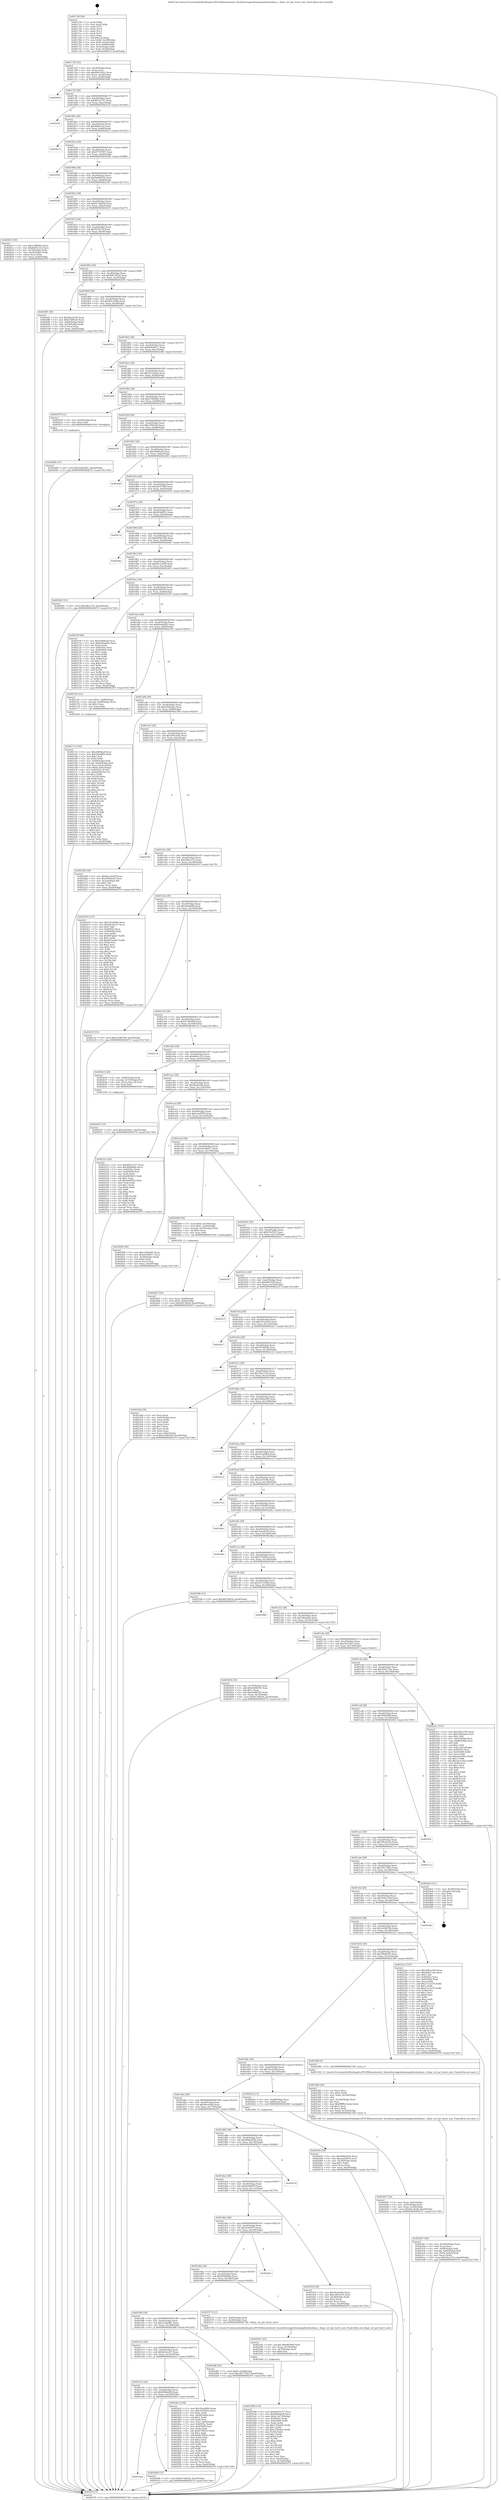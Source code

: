 digraph "0x4017a0" {
  label = "0x4017a0 (/mnt/c/Users/mathe/Desktop/tcc/POCII/binaries/extr_linuxdriversgpudrmomapdrmdssdispc.c_dispc_ovl_get_burst_size_Final-ollvm.out::main(0))"
  labelloc = "t"
  node[shape=record]

  Entry [label="",width=0.3,height=0.3,shape=circle,fillcolor=black,style=filled]
  "0x4017d2" [label="{
     0x4017d2 [32]\l
     | [instrs]\l
     &nbsp;&nbsp;0x4017d2 \<+6\>: mov -0xa0(%rbp),%eax\l
     &nbsp;&nbsp;0x4017d8 \<+2\>: mov %eax,%ecx\l
     &nbsp;&nbsp;0x4017da \<+6\>: sub $0x80b12855,%ecx\l
     &nbsp;&nbsp;0x4017e0 \<+6\>: mov %eax,-0xa4(%rbp)\l
     &nbsp;&nbsp;0x4017e6 \<+6\>: mov %ecx,-0xa8(%rbp)\l
     &nbsp;&nbsp;0x4017ec \<+6\>: je 000000000040294d \<main+0x11ad\>\l
  }"]
  "0x40294d" [label="{
     0x40294d\l
  }", style=dashed]
  "0x4017f2" [label="{
     0x4017f2 [28]\l
     | [instrs]\l
     &nbsp;&nbsp;0x4017f2 \<+5\>: jmp 00000000004017f7 \<main+0x57\>\l
     &nbsp;&nbsp;0x4017f7 \<+6\>: mov -0xa4(%rbp),%eax\l
     &nbsp;&nbsp;0x4017fd \<+5\>: sub $0x8653a757,%eax\l
     &nbsp;&nbsp;0x401802 \<+6\>: mov %eax,-0xac(%rbp)\l
     &nbsp;&nbsp;0x401808 \<+6\>: je 0000000000402e3f \<main+0x169f\>\l
  }"]
  Exit [label="",width=0.3,height=0.3,shape=circle,fillcolor=black,style=filled,peripheries=2]
  "0x402e3f" [label="{
     0x402e3f\l
  }", style=dashed]
  "0x40180e" [label="{
     0x40180e [28]\l
     | [instrs]\l
     &nbsp;&nbsp;0x40180e \<+5\>: jmp 0000000000401813 \<main+0x73\>\l
     &nbsp;&nbsp;0x401813 \<+6\>: mov -0xa4(%rbp),%eax\l
     &nbsp;&nbsp;0x401819 \<+5\>: sub $0x8d9fccea,%eax\l
     &nbsp;&nbsp;0x40181e \<+6\>: mov %eax,-0xb0(%rbp)\l
     &nbsp;&nbsp;0x401824 \<+6\>: je 0000000000402bc3 \<main+0x1423\>\l
  }"]
  "0x402684" [label="{
     0x402684 [15]\l
     | [instrs]\l
     &nbsp;&nbsp;0x402684 \<+10\>: movl $0x55a8a981,-0xa0(%rbp)\l
     &nbsp;&nbsp;0x40268e \<+5\>: jmp 0000000000402f74 \<main+0x17d4\>\l
  }"]
  "0x402bc3" [label="{
     0x402bc3\l
  }", style=dashed]
  "0x40182a" [label="{
     0x40182a [28]\l
     | [instrs]\l
     &nbsp;&nbsp;0x40182a \<+5\>: jmp 000000000040182f \<main+0x8f\>\l
     &nbsp;&nbsp;0x40182f \<+6\>: mov -0xa4(%rbp),%eax\l
     &nbsp;&nbsp;0x401835 \<+5\>: sub $0x97791387,%eax\l
     &nbsp;&nbsp;0x40183a \<+6\>: mov %eax,-0xb4(%rbp)\l
     &nbsp;&nbsp;0x401840 \<+6\>: je 000000000040202b \<main+0x88b\>\l
  }"]
  "0x402647" [label="{
     0x402647 [15]\l
     | [instrs]\l
     &nbsp;&nbsp;0x402647 \<+10\>: movl $0x2af33de1,-0xa0(%rbp)\l
     &nbsp;&nbsp;0x402651 \<+5\>: jmp 0000000000402f74 \<main+0x17d4\>\l
  }"]
  "0x40202b" [label="{
     0x40202b\l
  }", style=dashed]
  "0x401846" [label="{
     0x401846 [28]\l
     | [instrs]\l
     &nbsp;&nbsp;0x401846 \<+5\>: jmp 000000000040184b \<main+0xab\>\l
     &nbsp;&nbsp;0x40184b \<+6\>: mov -0xa4(%rbp),%eax\l
     &nbsp;&nbsp;0x401851 \<+5\>: sub $0x9a098156,%eax\l
     &nbsp;&nbsp;0x401856 \<+6\>: mov %eax,-0xb8(%rbp)\l
     &nbsp;&nbsp;0x40185c \<+6\>: je 0000000000402ed5 \<main+0x1735\>\l
  }"]
  "0x401e4a" [label="{
     0x401e4a\l
  }", style=dashed]
  "0x402ed5" [label="{
     0x402ed5\l
  }", style=dashed]
  "0x401862" [label="{
     0x401862 [28]\l
     | [instrs]\l
     &nbsp;&nbsp;0x401862 \<+5\>: jmp 0000000000401867 \<main+0xc7\>\l
     &nbsp;&nbsp;0x401867 \<+6\>: mov -0xa4(%rbp),%eax\l
     &nbsp;&nbsp;0x40186d \<+5\>: sub $0x9c7d662b,%eax\l
     &nbsp;&nbsp;0x401872 \<+6\>: mov %eax,-0xbc(%rbp)\l
     &nbsp;&nbsp;0x401878 \<+6\>: je 0000000000402615 \<main+0xe75\>\l
  }"]
  "0x402606" [label="{
     0x402606 [15]\l
     | [instrs]\l
     &nbsp;&nbsp;0x402606 \<+10\>: movl $0x9c7d662b,-0xa0(%rbp)\l
     &nbsp;&nbsp;0x402610 \<+5\>: jmp 0000000000402f74 \<main+0x17d4\>\l
  }"]
  "0x402615" [label="{
     0x402615 [30]\l
     | [instrs]\l
     &nbsp;&nbsp;0x402615 \<+5\>: mov $0xa7f8b06e,%eax\l
     &nbsp;&nbsp;0x40261a \<+5\>: mov $0xdb05c223,%ecx\l
     &nbsp;&nbsp;0x40261f \<+3\>: mov -0x74(%rbp),%edx\l
     &nbsp;&nbsp;0x402622 \<+3\>: cmp -0x54(%rbp),%edx\l
     &nbsp;&nbsp;0x402625 \<+3\>: cmovl %ecx,%eax\l
     &nbsp;&nbsp;0x402628 \<+6\>: mov %eax,-0xa0(%rbp)\l
     &nbsp;&nbsp;0x40262e \<+5\>: jmp 0000000000402f74 \<main+0x17d4\>\l
  }"]
  "0x40187e" [label="{
     0x40187e [28]\l
     | [instrs]\l
     &nbsp;&nbsp;0x40187e \<+5\>: jmp 0000000000401883 \<main+0xe3\>\l
     &nbsp;&nbsp;0x401883 \<+6\>: mov -0xa4(%rbp),%eax\l
     &nbsp;&nbsp;0x401889 \<+5\>: sub $0x9cf2f13f,%eax\l
     &nbsp;&nbsp;0x40188e \<+6\>: mov %eax,-0xc0(%rbp)\l
     &nbsp;&nbsp;0x401894 \<+6\>: je 00000000004026d1 \<main+0xf31\>\l
  }"]
  "0x402598" [label="{
     0x402598 [110]\l
     | [instrs]\l
     &nbsp;&nbsp;0x402598 \<+5\>: mov $0x8653a757,%esi\l
     &nbsp;&nbsp;0x40259d \<+5\>: mov $0x6fb8ab38,%ecx\l
     &nbsp;&nbsp;0x4025a2 \<+7\>: movl $0x0,-0x74(%rbp)\l
     &nbsp;&nbsp;0x4025a9 \<+7\>: mov 0x40505c,%edx\l
     &nbsp;&nbsp;0x4025b0 \<+8\>: mov 0x405060,%r8d\l
     &nbsp;&nbsp;0x4025b8 \<+3\>: mov %edx,%r9d\l
     &nbsp;&nbsp;0x4025bb \<+7\>: sub $0x1359afd2,%r9d\l
     &nbsp;&nbsp;0x4025c2 \<+4\>: sub $0x1,%r9d\l
     &nbsp;&nbsp;0x4025c6 \<+7\>: add $0x1359afd2,%r9d\l
     &nbsp;&nbsp;0x4025cd \<+4\>: imul %r9d,%edx\l
     &nbsp;&nbsp;0x4025d1 \<+3\>: and $0x1,%edx\l
     &nbsp;&nbsp;0x4025d4 \<+3\>: cmp $0x0,%edx\l
     &nbsp;&nbsp;0x4025d7 \<+4\>: sete %r10b\l
     &nbsp;&nbsp;0x4025db \<+4\>: cmp $0xa,%r8d\l
     &nbsp;&nbsp;0x4025df \<+4\>: setl %r11b\l
     &nbsp;&nbsp;0x4025e3 \<+3\>: mov %r10b,%bl\l
     &nbsp;&nbsp;0x4025e6 \<+3\>: and %r11b,%bl\l
     &nbsp;&nbsp;0x4025e9 \<+3\>: xor %r11b,%r10b\l
     &nbsp;&nbsp;0x4025ec \<+3\>: or %r10b,%bl\l
     &nbsp;&nbsp;0x4025ef \<+3\>: test $0x1,%bl\l
     &nbsp;&nbsp;0x4025f2 \<+3\>: cmovne %ecx,%esi\l
     &nbsp;&nbsp;0x4025f5 \<+6\>: mov %esi,-0xa0(%rbp)\l
     &nbsp;&nbsp;0x4025fb \<+6\>: mov %eax,-0x1b8(%rbp)\l
     &nbsp;&nbsp;0x402601 \<+5\>: jmp 0000000000402f74 \<main+0x17d4\>\l
  }"]
  "0x4026d1" [label="{
     0x4026d1\l
  }", style=dashed]
  "0x40189a" [label="{
     0x40189a [28]\l
     | [instrs]\l
     &nbsp;&nbsp;0x40189a \<+5\>: jmp 000000000040189f \<main+0xff\>\l
     &nbsp;&nbsp;0x40189f \<+6\>: mov -0xa4(%rbp),%eax\l
     &nbsp;&nbsp;0x4018a5 \<+5\>: sub $0x9d57462d,%eax\l
     &nbsp;&nbsp;0x4018aa \<+6\>: mov %eax,-0xc4(%rbp)\l
     &nbsp;&nbsp;0x4018b0 \<+6\>: je 00000000004020f1 \<main+0x951\>\l
  }"]
  "0x402581" [label="{
     0x402581 [23]\l
     | [instrs]\l
     &nbsp;&nbsp;0x402581 \<+10\>: movabs $0x4030d6,%rdi\l
     &nbsp;&nbsp;0x40258b \<+3\>: mov %eax,-0x70(%rbp)\l
     &nbsp;&nbsp;0x40258e \<+3\>: mov -0x70(%rbp),%esi\l
     &nbsp;&nbsp;0x402591 \<+2\>: mov $0x0,%al\l
     &nbsp;&nbsp;0x402593 \<+5\>: call 0000000000401040 \<printf@plt\>\l
     | [calls]\l
     &nbsp;&nbsp;0x401040 \{1\} (unknown)\l
  }"]
  "0x4020f1" [label="{
     0x4020f1 [30]\l
     | [instrs]\l
     &nbsp;&nbsp;0x4020f1 \<+5\>: mov $0xdfaa014b,%eax\l
     &nbsp;&nbsp;0x4020f6 \<+5\>: mov $0xb7bf92c0,%ecx\l
     &nbsp;&nbsp;0x4020fb \<+3\>: mov -0x64(%rbp),%edx\l
     &nbsp;&nbsp;0x4020fe \<+3\>: cmp -0x54(%rbp),%edx\l
     &nbsp;&nbsp;0x402101 \<+3\>: cmovl %ecx,%eax\l
     &nbsp;&nbsp;0x402104 \<+6\>: mov %eax,-0xa0(%rbp)\l
     &nbsp;&nbsp;0x40210a \<+5\>: jmp 0000000000402f74 \<main+0x17d4\>\l
  }"]
  "0x4018b6" [label="{
     0x4018b6 [28]\l
     | [instrs]\l
     &nbsp;&nbsp;0x4018b6 \<+5\>: jmp 00000000004018bb \<main+0x11b\>\l
     &nbsp;&nbsp;0x4018bb \<+6\>: mov -0xa4(%rbp),%eax\l
     &nbsp;&nbsp;0x4018c1 \<+5\>: sub $0x9dcc264b,%eax\l
     &nbsp;&nbsp;0x4018c6 \<+6\>: mov %eax,-0xc8(%rbp)\l
     &nbsp;&nbsp;0x4018cc \<+6\>: je 000000000040295c \<main+0x11bc\>\l
  }"]
  "0x401e2e" [label="{
     0x401e2e [28]\l
     | [instrs]\l
     &nbsp;&nbsp;0x401e2e \<+5\>: jmp 0000000000401e33 \<main+0x693\>\l
     &nbsp;&nbsp;0x401e33 \<+6\>: mov -0xa4(%rbp),%eax\l
     &nbsp;&nbsp;0x401e39 \<+5\>: sub $0x6fb8ab38,%eax\l
     &nbsp;&nbsp;0x401e3e \<+6\>: mov %eax,-0x190(%rbp)\l
     &nbsp;&nbsp;0x401e44 \<+6\>: je 0000000000402606 \<main+0xe66\>\l
  }"]
  "0x40295c" [label="{
     0x40295c\l
  }", style=dashed]
  "0x4018d2" [label="{
     0x4018d2 [28]\l
     | [instrs]\l
     &nbsp;&nbsp;0x4018d2 \<+5\>: jmp 00000000004018d7 \<main+0x137\>\l
     &nbsp;&nbsp;0x4018d7 \<+6\>: mov -0xa4(%rbp),%eax\l
     &nbsp;&nbsp;0x4018dd \<+5\>: sub $0x9e6d9a17,%eax\l
     &nbsp;&nbsp;0x4018e2 \<+6\>: mov %eax,-0xcc(%rbp)\l
     &nbsp;&nbsp;0x4018e8 \<+6\>: je 0000000000402e8d \<main+0x16ed\>\l
  }"]
  "0x4024a3" [label="{
     0x4024a3 [104]\l
     | [instrs]\l
     &nbsp;&nbsp;0x4024a3 \<+5\>: mov $0x18ca60b4,%eax\l
     &nbsp;&nbsp;0x4024a8 \<+5\>: mov $0x1f7b462a,%ecx\l
     &nbsp;&nbsp;0x4024ad \<+2\>: xor %edx,%edx\l
     &nbsp;&nbsp;0x4024af \<+3\>: mov -0x64(%rbp),%esi\l
     &nbsp;&nbsp;0x4024b2 \<+3\>: sub $0x1,%edx\l
     &nbsp;&nbsp;0x4024b5 \<+2\>: sub %edx,%esi\l
     &nbsp;&nbsp;0x4024b7 \<+3\>: mov %esi,-0x64(%rbp)\l
     &nbsp;&nbsp;0x4024ba \<+7\>: mov 0x40505c,%edx\l
     &nbsp;&nbsp;0x4024c1 \<+7\>: mov 0x405060,%esi\l
     &nbsp;&nbsp;0x4024c8 \<+2\>: mov %edx,%edi\l
     &nbsp;&nbsp;0x4024ca \<+6\>: sub $0xfe79821e,%edi\l
     &nbsp;&nbsp;0x4024d0 \<+3\>: sub $0x1,%edi\l
     &nbsp;&nbsp;0x4024d3 \<+6\>: add $0xfe79821e,%edi\l
     &nbsp;&nbsp;0x4024d9 \<+3\>: imul %edi,%edx\l
     &nbsp;&nbsp;0x4024dc \<+3\>: and $0x1,%edx\l
     &nbsp;&nbsp;0x4024df \<+3\>: cmp $0x0,%edx\l
     &nbsp;&nbsp;0x4024e2 \<+4\>: sete %r8b\l
     &nbsp;&nbsp;0x4024e6 \<+3\>: cmp $0xa,%esi\l
     &nbsp;&nbsp;0x4024e9 \<+4\>: setl %r9b\l
     &nbsp;&nbsp;0x4024ed \<+3\>: mov %r8b,%r10b\l
     &nbsp;&nbsp;0x4024f0 \<+3\>: and %r9b,%r10b\l
     &nbsp;&nbsp;0x4024f3 \<+3\>: xor %r9b,%r8b\l
     &nbsp;&nbsp;0x4024f6 \<+3\>: or %r8b,%r10b\l
     &nbsp;&nbsp;0x4024f9 \<+4\>: test $0x1,%r10b\l
     &nbsp;&nbsp;0x4024fd \<+3\>: cmovne %ecx,%eax\l
     &nbsp;&nbsp;0x402500 \<+6\>: mov %eax,-0xa0(%rbp)\l
     &nbsp;&nbsp;0x402506 \<+5\>: jmp 0000000000402f74 \<main+0x17d4\>\l
  }"]
  "0x402e8d" [label="{
     0x402e8d\l
  }", style=dashed]
  "0x4018ee" [label="{
     0x4018ee [28]\l
     | [instrs]\l
     &nbsp;&nbsp;0x4018ee \<+5\>: jmp 00000000004018f3 \<main+0x153\>\l
     &nbsp;&nbsp;0x4018f3 \<+6\>: mov -0xa4(%rbp),%eax\l
     &nbsp;&nbsp;0x4018f9 \<+5\>: sub $0xa515de5a,%eax\l
     &nbsp;&nbsp;0x4018fe \<+6\>: mov %eax,-0xd0(%rbp)\l
     &nbsp;&nbsp;0x401904 \<+6\>: je 0000000000402ab8 \<main+0x1318\>\l
  }"]
  "0x401e12" [label="{
     0x401e12 [28]\l
     | [instrs]\l
     &nbsp;&nbsp;0x401e12 \<+5\>: jmp 0000000000401e17 \<main+0x677\>\l
     &nbsp;&nbsp;0x401e17 \<+6\>: mov -0xa4(%rbp),%eax\l
     &nbsp;&nbsp;0x401e1d \<+5\>: sub $0x6dc4ce57,%eax\l
     &nbsp;&nbsp;0x401e22 \<+6\>: mov %eax,-0x18c(%rbp)\l
     &nbsp;&nbsp;0x401e28 \<+6\>: je 00000000004024a3 \<main+0xd03\>\l
  }"]
  "0x402ab8" [label="{
     0x402ab8\l
  }", style=dashed]
  "0x40190a" [label="{
     0x40190a [28]\l
     | [instrs]\l
     &nbsp;&nbsp;0x40190a \<+5\>: jmp 000000000040190f \<main+0x16f\>\l
     &nbsp;&nbsp;0x40190f \<+6\>: mov -0xa4(%rbp),%eax\l
     &nbsp;&nbsp;0x401915 \<+5\>: sub $0xa7f8b06e,%eax\l
     &nbsp;&nbsp;0x40191a \<+6\>: mov %eax,-0xd4(%rbp)\l
     &nbsp;&nbsp;0x401920 \<+6\>: je 0000000000402678 \<main+0xed8\>\l
  }"]
  "0x402d8f" [label="{
     0x402d8f [22]\l
     | [instrs]\l
     &nbsp;&nbsp;0x402d8f \<+7\>: movl $0x0,-0x38(%rbp)\l
     &nbsp;&nbsp;0x402d96 \<+10\>: movl $0x34577b65,-0xa0(%rbp)\l
     &nbsp;&nbsp;0x402da0 \<+5\>: jmp 0000000000402f74 \<main+0x17d4\>\l
  }"]
  "0x402678" [label="{
     0x402678 [12]\l
     | [instrs]\l
     &nbsp;&nbsp;0x402678 \<+4\>: mov -0x60(%rbp),%rax\l
     &nbsp;&nbsp;0x40267c \<+3\>: mov %rax,%rdi\l
     &nbsp;&nbsp;0x40267f \<+5\>: call 0000000000401030 \<free@plt\>\l
     | [calls]\l
     &nbsp;&nbsp;0x401030 \{1\} (unknown)\l
  }"]
  "0x401926" [label="{
     0x401926 [28]\l
     | [instrs]\l
     &nbsp;&nbsp;0x401926 \<+5\>: jmp 000000000040192b \<main+0x18b\>\l
     &nbsp;&nbsp;0x40192b \<+6\>: mov -0xa4(%rbp),%eax\l
     &nbsp;&nbsp;0x401931 \<+5\>: sub $0xa7f9e0a0,%eax\l
     &nbsp;&nbsp;0x401936 \<+6\>: mov %eax,-0xd8(%rbp)\l
     &nbsp;&nbsp;0x40193c \<+6\>: je 0000000000402d7b \<main+0x15db\>\l
  }"]
  "0x401df6" [label="{
     0x401df6 [28]\l
     | [instrs]\l
     &nbsp;&nbsp;0x401df6 \<+5\>: jmp 0000000000401dfb \<main+0x65b\>\l
     &nbsp;&nbsp;0x401dfb \<+6\>: mov -0xa4(%rbp),%eax\l
     &nbsp;&nbsp;0x401e01 \<+5\>: sub $0x55a8a981,%eax\l
     &nbsp;&nbsp;0x401e06 \<+6\>: mov %eax,-0x188(%rbp)\l
     &nbsp;&nbsp;0x401e0c \<+6\>: je 0000000000402d8f \<main+0x15ef\>\l
  }"]
  "0x402d7b" [label="{
     0x402d7b\l
  }", style=dashed]
  "0x401942" [label="{
     0x401942 [28]\l
     | [instrs]\l
     &nbsp;&nbsp;0x401942 \<+5\>: jmp 0000000000401947 \<main+0x1a7\>\l
     &nbsp;&nbsp;0x401947 \<+6\>: mov -0xa4(%rbp),%eax\l
     &nbsp;&nbsp;0x40194d \<+5\>: sub $0xa960faa9,%eax\l
     &nbsp;&nbsp;0x401952 \<+6\>: mov %eax,-0xdc(%rbp)\l
     &nbsp;&nbsp;0x401958 \<+6\>: je 0000000000402dd5 \<main+0x1635\>\l
  }"]
  "0x402575" [label="{
     0x402575 [12]\l
     | [instrs]\l
     &nbsp;&nbsp;0x402575 \<+4\>: mov -0x60(%rbp),%rdi\l
     &nbsp;&nbsp;0x402579 \<+3\>: mov -0x50(%rbp),%esi\l
     &nbsp;&nbsp;0x40257c \<+5\>: call 0000000000401780 \<dispc_ovl_get_burst_size\>\l
     | [calls]\l
     &nbsp;&nbsp;0x401780 \{1\} (/mnt/c/Users/mathe/Desktop/tcc/POCII/binaries/extr_linuxdriversgpudrmomapdrmdssdispc.c_dispc_ovl_get_burst_size_Final-ollvm.out::dispc_ovl_get_burst_size)\l
  }"]
  "0x402dd5" [label="{
     0x402dd5\l
  }", style=dashed]
  "0x40195e" [label="{
     0x40195e [28]\l
     | [instrs]\l
     &nbsp;&nbsp;0x40195e \<+5\>: jmp 0000000000401963 \<main+0x1c3\>\l
     &nbsp;&nbsp;0x401963 \<+6\>: mov -0xa4(%rbp),%eax\l
     &nbsp;&nbsp;0x401969 \<+5\>: sub $0xab5f78d0,%eax\l
     &nbsp;&nbsp;0x40196e \<+6\>: mov %eax,-0xe0(%rbp)\l
     &nbsp;&nbsp;0x401974 \<+6\>: je 000000000040287b \<main+0x10db\>\l
  }"]
  "0x401dda" [label="{
     0x401dda [28]\l
     | [instrs]\l
     &nbsp;&nbsp;0x401dda \<+5\>: jmp 0000000000401ddf \<main+0x63f\>\l
     &nbsp;&nbsp;0x401ddf \<+6\>: mov -0xa4(%rbp),%eax\l
     &nbsp;&nbsp;0x401de5 \<+5\>: sub $0x4fd6bbbb,%eax\l
     &nbsp;&nbsp;0x401dea \<+6\>: mov %eax,-0x184(%rbp)\l
     &nbsp;&nbsp;0x401df0 \<+6\>: je 0000000000402575 \<main+0xdd5\>\l
  }"]
  "0x40287b" [label="{
     0x40287b\l
  }", style=dashed]
  "0x40197a" [label="{
     0x40197a [28]\l
     | [instrs]\l
     &nbsp;&nbsp;0x40197a \<+5\>: jmp 000000000040197f \<main+0x1df\>\l
     &nbsp;&nbsp;0x40197f \<+6\>: mov -0xa4(%rbp),%eax\l
     &nbsp;&nbsp;0x401985 \<+5\>: sub $0xb03d8f13,%eax\l
     &nbsp;&nbsp;0x40198a \<+6\>: mov %eax,-0xe4(%rbp)\l
     &nbsp;&nbsp;0x401990 \<+6\>: je 0000000000402e7e \<main+0x16de\>\l
  }"]
  "0x402bd2" [label="{
     0x402bd2\l
  }", style=dashed]
  "0x402e7e" [label="{
     0x402e7e\l
  }", style=dashed]
  "0x401996" [label="{
     0x401996 [28]\l
     | [instrs]\l
     &nbsp;&nbsp;0x401996 \<+5\>: jmp 000000000040199b \<main+0x1fb\>\l
     &nbsp;&nbsp;0x40199b \<+6\>: mov -0xa4(%rbp),%eax\l
     &nbsp;&nbsp;0x4019a1 \<+5\>: sub $0xb09b3590,%eax\l
     &nbsp;&nbsp;0x4019a6 \<+6\>: mov %eax,-0xe8(%rbp)\l
     &nbsp;&nbsp;0x4019ac \<+6\>: je 0000000000402d4e \<main+0x15ae\>\l
  }"]
  "0x4023b7" [label="{
     0x4023b7 [38]\l
     | [instrs]\l
     &nbsp;&nbsp;0x4023b7 \<+6\>: mov -0x1b4(%rbp),%ecx\l
     &nbsp;&nbsp;0x4023bd \<+3\>: imul %eax,%ecx\l
     &nbsp;&nbsp;0x4023c0 \<+4\>: mov -0x60(%rbp),%rdi\l
     &nbsp;&nbsp;0x4023c4 \<+4\>: movslq -0x64(%rbp),%r8\l
     &nbsp;&nbsp;0x4023c8 \<+4\>: mov (%rdi,%r8,8),%rdi\l
     &nbsp;&nbsp;0x4023cc \<+2\>: mov %ecx,(%rdi)\l
     &nbsp;&nbsp;0x4023ce \<+10\>: movl $0x18ac572a,-0xa0(%rbp)\l
     &nbsp;&nbsp;0x4023d8 \<+5\>: jmp 0000000000402f74 \<main+0x17d4\>\l
  }"]
  "0x402d4e" [label="{
     0x402d4e\l
  }", style=dashed]
  "0x4019b2" [label="{
     0x4019b2 [28]\l
     | [instrs]\l
     &nbsp;&nbsp;0x4019b2 \<+5\>: jmp 00000000004019b7 \<main+0x217\>\l
     &nbsp;&nbsp;0x4019b7 \<+6\>: mov -0xa4(%rbp),%eax\l
     &nbsp;&nbsp;0x4019bd \<+5\>: sub $0xb0c1de09,%eax\l
     &nbsp;&nbsp;0x4019c2 \<+6\>: mov %eax,-0xec(%rbp)\l
     &nbsp;&nbsp;0x4019c8 \<+6\>: je 0000000000402401 \<main+0xc61\>\l
  }"]
  "0x40238b" [label="{
     0x40238b [44]\l
     | [instrs]\l
     &nbsp;&nbsp;0x40238b \<+2\>: xor %ecx,%ecx\l
     &nbsp;&nbsp;0x40238d \<+5\>: mov $0x2,%edx\l
     &nbsp;&nbsp;0x402392 \<+6\>: mov %edx,-0x1b0(%rbp)\l
     &nbsp;&nbsp;0x402398 \<+1\>: cltd\l
     &nbsp;&nbsp;0x402399 \<+6\>: mov -0x1b0(%rbp),%esi\l
     &nbsp;&nbsp;0x40239f \<+2\>: idiv %esi\l
     &nbsp;&nbsp;0x4023a1 \<+6\>: imul $0xfffffffe,%edx,%edx\l
     &nbsp;&nbsp;0x4023a7 \<+3\>: sub $0x1,%ecx\l
     &nbsp;&nbsp;0x4023aa \<+2\>: sub %ecx,%edx\l
     &nbsp;&nbsp;0x4023ac \<+6\>: mov %edx,-0x1b4(%rbp)\l
     &nbsp;&nbsp;0x4023b2 \<+5\>: call 0000000000401160 \<next_i\>\l
     | [calls]\l
     &nbsp;&nbsp;0x401160 \{1\} (/mnt/c/Users/mathe/Desktop/tcc/POCII/binaries/extr_linuxdriversgpudrmomapdrmdssdispc.c_dispc_ovl_get_burst_size_Final-ollvm.out::next_i)\l
  }"]
  "0x402401" [label="{
     0x402401 [15]\l
     | [instrs]\l
     &nbsp;&nbsp;0x402401 \<+10\>: movl $0xcd8ca733,-0xa0(%rbp)\l
     &nbsp;&nbsp;0x40240b \<+5\>: jmp 0000000000402f74 \<main+0x17d4\>\l
  }"]
  "0x4019ce" [label="{
     0x4019ce [28]\l
     | [instrs]\l
     &nbsp;&nbsp;0x4019ce \<+5\>: jmp 00000000004019d3 \<main+0x233\>\l
     &nbsp;&nbsp;0x4019d3 \<+6\>: mov -0xa4(%rbp),%eax\l
     &nbsp;&nbsp;0x4019d9 \<+5\>: sub $0xb7bf92c0,%eax\l
     &nbsp;&nbsp;0x4019de \<+6\>: mov %eax,-0xf0(%rbp)\l
     &nbsp;&nbsp;0x4019e4 \<+6\>: je 000000000040210f \<main+0x96f\>\l
  }"]
  "0x40217c" [label="{
     0x40217c [163]\l
     | [instrs]\l
     &nbsp;&nbsp;0x40217c \<+5\>: mov $0xa960faa9,%ecx\l
     &nbsp;&nbsp;0x402181 \<+5\>: mov $0xcf6edbfd,%edx\l
     &nbsp;&nbsp;0x402186 \<+3\>: mov $0x1,%sil\l
     &nbsp;&nbsp;0x402189 \<+3\>: xor %r8d,%r8d\l
     &nbsp;&nbsp;0x40218c \<+4\>: mov -0x60(%rbp),%rdi\l
     &nbsp;&nbsp;0x402190 \<+4\>: movslq -0x64(%rbp),%r9\l
     &nbsp;&nbsp;0x402194 \<+4\>: mov %rax,(%rdi,%r9,8)\l
     &nbsp;&nbsp;0x402198 \<+7\>: movl $0x0,-0x6c(%rbp)\l
     &nbsp;&nbsp;0x40219f \<+8\>: mov 0x40505c,%r10d\l
     &nbsp;&nbsp;0x4021a7 \<+8\>: mov 0x405060,%r11d\l
     &nbsp;&nbsp;0x4021af \<+4\>: sub $0x1,%r8d\l
     &nbsp;&nbsp;0x4021b3 \<+3\>: mov %r10d,%ebx\l
     &nbsp;&nbsp;0x4021b6 \<+3\>: add %r8d,%ebx\l
     &nbsp;&nbsp;0x4021b9 \<+4\>: imul %ebx,%r10d\l
     &nbsp;&nbsp;0x4021bd \<+4\>: and $0x1,%r10d\l
     &nbsp;&nbsp;0x4021c1 \<+4\>: cmp $0x0,%r10d\l
     &nbsp;&nbsp;0x4021c5 \<+4\>: sete %r14b\l
     &nbsp;&nbsp;0x4021c9 \<+4\>: cmp $0xa,%r11d\l
     &nbsp;&nbsp;0x4021cd \<+4\>: setl %r15b\l
     &nbsp;&nbsp;0x4021d1 \<+3\>: mov %r14b,%r12b\l
     &nbsp;&nbsp;0x4021d4 \<+4\>: xor $0xff,%r12b\l
     &nbsp;&nbsp;0x4021d8 \<+3\>: mov %r15b,%r13b\l
     &nbsp;&nbsp;0x4021db \<+4\>: xor $0xff,%r13b\l
     &nbsp;&nbsp;0x4021df \<+4\>: xor $0x0,%sil\l
     &nbsp;&nbsp;0x4021e3 \<+3\>: mov %r12b,%al\l
     &nbsp;&nbsp;0x4021e6 \<+2\>: and $0x0,%al\l
     &nbsp;&nbsp;0x4021e8 \<+3\>: and %sil,%r14b\l
     &nbsp;&nbsp;0x4021eb \<+3\>: mov %r13b,%dil\l
     &nbsp;&nbsp;0x4021ee \<+4\>: and $0x0,%dil\l
     &nbsp;&nbsp;0x4021f2 \<+3\>: and %sil,%r15b\l
     &nbsp;&nbsp;0x4021f5 \<+3\>: or %r14b,%al\l
     &nbsp;&nbsp;0x4021f8 \<+3\>: or %r15b,%dil\l
     &nbsp;&nbsp;0x4021fb \<+3\>: xor %dil,%al\l
     &nbsp;&nbsp;0x4021fe \<+3\>: or %r13b,%r12b\l
     &nbsp;&nbsp;0x402201 \<+4\>: xor $0xff,%r12b\l
     &nbsp;&nbsp;0x402205 \<+4\>: or $0x0,%sil\l
     &nbsp;&nbsp;0x402209 \<+3\>: and %sil,%r12b\l
     &nbsp;&nbsp;0x40220c \<+3\>: or %r12b,%al\l
     &nbsp;&nbsp;0x40220f \<+2\>: test $0x1,%al\l
     &nbsp;&nbsp;0x402211 \<+3\>: cmovne %edx,%ecx\l
     &nbsp;&nbsp;0x402214 \<+6\>: mov %ecx,-0xa0(%rbp)\l
     &nbsp;&nbsp;0x40221a \<+5\>: jmp 0000000000402f74 \<main+0x17d4\>\l
  }"]
  "0x40210f" [label="{
     0x40210f [86]\l
     | [instrs]\l
     &nbsp;&nbsp;0x40210f \<+5\>: mov $0xa960faa9,%eax\l
     &nbsp;&nbsp;0x402114 \<+5\>: mov $0xb9ebda95,%ecx\l
     &nbsp;&nbsp;0x402119 \<+2\>: xor %edx,%edx\l
     &nbsp;&nbsp;0x40211b \<+7\>: mov 0x40505c,%esi\l
     &nbsp;&nbsp;0x402122 \<+7\>: mov 0x405060,%edi\l
     &nbsp;&nbsp;0x402129 \<+3\>: sub $0x1,%edx\l
     &nbsp;&nbsp;0x40212c \<+3\>: mov %esi,%r8d\l
     &nbsp;&nbsp;0x40212f \<+3\>: add %edx,%r8d\l
     &nbsp;&nbsp;0x402132 \<+4\>: imul %r8d,%esi\l
     &nbsp;&nbsp;0x402136 \<+3\>: and $0x1,%esi\l
     &nbsp;&nbsp;0x402139 \<+3\>: cmp $0x0,%esi\l
     &nbsp;&nbsp;0x40213c \<+4\>: sete %r9b\l
     &nbsp;&nbsp;0x402140 \<+3\>: cmp $0xa,%edi\l
     &nbsp;&nbsp;0x402143 \<+4\>: setl %r10b\l
     &nbsp;&nbsp;0x402147 \<+3\>: mov %r9b,%r11b\l
     &nbsp;&nbsp;0x40214a \<+3\>: and %r10b,%r11b\l
     &nbsp;&nbsp;0x40214d \<+3\>: xor %r10b,%r9b\l
     &nbsp;&nbsp;0x402150 \<+3\>: or %r9b,%r11b\l
     &nbsp;&nbsp;0x402153 \<+4\>: test $0x1,%r11b\l
     &nbsp;&nbsp;0x402157 \<+3\>: cmovne %ecx,%eax\l
     &nbsp;&nbsp;0x40215a \<+6\>: mov %eax,-0xa0(%rbp)\l
     &nbsp;&nbsp;0x402160 \<+5\>: jmp 0000000000402f74 \<main+0x17d4\>\l
  }"]
  "0x4019ea" [label="{
     0x4019ea [28]\l
     | [instrs]\l
     &nbsp;&nbsp;0x4019ea \<+5\>: jmp 00000000004019ef \<main+0x24f\>\l
     &nbsp;&nbsp;0x4019ef \<+6\>: mov -0xa4(%rbp),%eax\l
     &nbsp;&nbsp;0x4019f5 \<+5\>: sub $0xb9ebda95,%eax\l
     &nbsp;&nbsp;0x4019fa \<+6\>: mov %eax,-0xf4(%rbp)\l
     &nbsp;&nbsp;0x401a00 \<+6\>: je 0000000000402165 \<main+0x9c5\>\l
  }"]
  "0x4020d7" [label="{
     0x4020d7 [26]\l
     | [instrs]\l
     &nbsp;&nbsp;0x4020d7 \<+4\>: mov %rax,-0x60(%rbp)\l
     &nbsp;&nbsp;0x4020db \<+7\>: movl $0x0,-0x64(%rbp)\l
     &nbsp;&nbsp;0x4020e2 \<+10\>: movl $0x9d57462d,-0xa0(%rbp)\l
     &nbsp;&nbsp;0x4020ec \<+5\>: jmp 0000000000402f74 \<main+0x17d4\>\l
  }"]
  "0x402165" [label="{
     0x402165 [23]\l
     | [instrs]\l
     &nbsp;&nbsp;0x402165 \<+7\>: movl $0x1,-0x68(%rbp)\l
     &nbsp;&nbsp;0x40216c \<+4\>: movslq -0x68(%rbp),%rax\l
     &nbsp;&nbsp;0x402170 \<+4\>: shl $0x2,%rax\l
     &nbsp;&nbsp;0x402174 \<+3\>: mov %rax,%rdi\l
     &nbsp;&nbsp;0x402177 \<+5\>: call 0000000000401050 \<malloc@plt\>\l
     | [calls]\l
     &nbsp;&nbsp;0x401050 \{1\} (unknown)\l
  }"]
  "0x401a06" [label="{
     0x401a06 [28]\l
     | [instrs]\l
     &nbsp;&nbsp;0x401a06 \<+5\>: jmp 0000000000401a0b \<main+0x26b\>\l
     &nbsp;&nbsp;0x401a0b \<+6\>: mov -0xa4(%rbp),%eax\l
     &nbsp;&nbsp;0x401a11 \<+5\>: sub $0xc0d5ebee,%eax\l
     &nbsp;&nbsp;0x401a16 \<+6\>: mov %eax,-0xf8(%rbp)\l
     &nbsp;&nbsp;0x401a1c \<+6\>: je 0000000000402368 \<main+0xbc8\>\l
  }"]
  "0x402047" [label="{
     0x402047 [24]\l
     | [instrs]\l
     &nbsp;&nbsp;0x402047 \<+3\>: mov %eax,-0x4c(%rbp)\l
     &nbsp;&nbsp;0x40204a \<+3\>: mov -0x4c(%rbp),%eax\l
     &nbsp;&nbsp;0x40204d \<+3\>: mov %eax,-0x30(%rbp)\l
     &nbsp;&nbsp;0x402050 \<+10\>: movl $0x44cc6adf,-0xa0(%rbp)\l
     &nbsp;&nbsp;0x40205a \<+5\>: jmp 0000000000402f74 \<main+0x17d4\>\l
  }"]
  "0x402368" [label="{
     0x402368 [30]\l
     | [instrs]\l
     &nbsp;&nbsp;0x402368 \<+5\>: mov $0xb0c1de09,%eax\l
     &nbsp;&nbsp;0x40236d \<+5\>: mov $0x3f94be45,%ecx\l
     &nbsp;&nbsp;0x402372 \<+3\>: mov -0x2a(%rbp),%dl\l
     &nbsp;&nbsp;0x402375 \<+3\>: test $0x1,%dl\l
     &nbsp;&nbsp;0x402378 \<+3\>: cmovne %ecx,%eax\l
     &nbsp;&nbsp;0x40237b \<+6\>: mov %eax,-0xa0(%rbp)\l
     &nbsp;&nbsp;0x402381 \<+5\>: jmp 0000000000402f74 \<main+0x17d4\>\l
  }"]
  "0x401a22" [label="{
     0x401a22 [28]\l
     | [instrs]\l
     &nbsp;&nbsp;0x401a22 \<+5\>: jmp 0000000000401a27 \<main+0x287\>\l
     &nbsp;&nbsp;0x401a27 \<+6\>: mov -0xa4(%rbp),%eax\l
     &nbsp;&nbsp;0x401a2d \<+5\>: sub $0xcd653e93,%eax\l
     &nbsp;&nbsp;0x401a32 \<+6\>: mov %eax,-0xfc(%rbp)\l
     &nbsp;&nbsp;0x401a38 \<+6\>: je 0000000000401f36 \<main+0x796\>\l
  }"]
  "0x4017a0" [label="{
     0x4017a0 [50]\l
     | [instrs]\l
     &nbsp;&nbsp;0x4017a0 \<+1\>: push %rbp\l
     &nbsp;&nbsp;0x4017a1 \<+3\>: mov %rsp,%rbp\l
     &nbsp;&nbsp;0x4017a4 \<+2\>: push %r15\l
     &nbsp;&nbsp;0x4017a6 \<+2\>: push %r14\l
     &nbsp;&nbsp;0x4017a8 \<+2\>: push %r13\l
     &nbsp;&nbsp;0x4017aa \<+2\>: push %r12\l
     &nbsp;&nbsp;0x4017ac \<+1\>: push %rbx\l
     &nbsp;&nbsp;0x4017ad \<+7\>: sub $0x1a8,%rsp\l
     &nbsp;&nbsp;0x4017b4 \<+7\>: movl $0x0,-0x38(%rbp)\l
     &nbsp;&nbsp;0x4017bb \<+3\>: mov %edi,-0x3c(%rbp)\l
     &nbsp;&nbsp;0x4017be \<+4\>: mov %rsi,-0x48(%rbp)\l
     &nbsp;&nbsp;0x4017c2 \<+3\>: mov -0x3c(%rbp),%edi\l
     &nbsp;&nbsp;0x4017c5 \<+3\>: mov %edi,-0x34(%rbp)\l
     &nbsp;&nbsp;0x4017c8 \<+10\>: movl $0x4a04607f,-0xa0(%rbp)\l
  }"]
  "0x401f36" [label="{
     0x401f36\l
  }", style=dashed]
  "0x401a3e" [label="{
     0x401a3e [28]\l
     | [instrs]\l
     &nbsp;&nbsp;0x401a3e \<+5\>: jmp 0000000000401a43 \<main+0x2a3\>\l
     &nbsp;&nbsp;0x401a43 \<+6\>: mov -0xa4(%rbp),%eax\l
     &nbsp;&nbsp;0x401a49 \<+5\>: sub $0xcd8ca733,%eax\l
     &nbsp;&nbsp;0x401a4e \<+6\>: mov %eax,-0x100(%rbp)\l
     &nbsp;&nbsp;0x401a54 \<+6\>: je 0000000000402410 \<main+0xc70\>\l
  }"]
  "0x402f74" [label="{
     0x402f74 [5]\l
     | [instrs]\l
     &nbsp;&nbsp;0x402f74 \<+5\>: jmp 00000000004017d2 \<main+0x32\>\l
  }"]
  "0x402410" [label="{
     0x402410 [147]\l
     | [instrs]\l
     &nbsp;&nbsp;0x402410 \<+5\>: mov $0x18ca60b4,%eax\l
     &nbsp;&nbsp;0x402415 \<+5\>: mov $0x6dc4ce57,%ecx\l
     &nbsp;&nbsp;0x40241a \<+2\>: mov $0x1,%dl\l
     &nbsp;&nbsp;0x40241c \<+7\>: mov 0x40505c,%esi\l
     &nbsp;&nbsp;0x402423 \<+7\>: mov 0x405060,%edi\l
     &nbsp;&nbsp;0x40242a \<+3\>: mov %esi,%r8d\l
     &nbsp;&nbsp;0x40242d \<+7\>: sub $0x687aba67,%r8d\l
     &nbsp;&nbsp;0x402434 \<+4\>: sub $0x1,%r8d\l
     &nbsp;&nbsp;0x402438 \<+7\>: add $0x687aba67,%r8d\l
     &nbsp;&nbsp;0x40243f \<+4\>: imul %r8d,%esi\l
     &nbsp;&nbsp;0x402443 \<+3\>: and $0x1,%esi\l
     &nbsp;&nbsp;0x402446 \<+3\>: cmp $0x0,%esi\l
     &nbsp;&nbsp;0x402449 \<+4\>: sete %r9b\l
     &nbsp;&nbsp;0x40244d \<+3\>: cmp $0xa,%edi\l
     &nbsp;&nbsp;0x402450 \<+4\>: setl %r10b\l
     &nbsp;&nbsp;0x402454 \<+3\>: mov %r9b,%r11b\l
     &nbsp;&nbsp;0x402457 \<+4\>: xor $0xff,%r11b\l
     &nbsp;&nbsp;0x40245b \<+3\>: mov %r10b,%bl\l
     &nbsp;&nbsp;0x40245e \<+3\>: xor $0xff,%bl\l
     &nbsp;&nbsp;0x402461 \<+3\>: xor $0x0,%dl\l
     &nbsp;&nbsp;0x402464 \<+3\>: mov %r11b,%r14b\l
     &nbsp;&nbsp;0x402467 \<+4\>: and $0x0,%r14b\l
     &nbsp;&nbsp;0x40246b \<+3\>: and %dl,%r9b\l
     &nbsp;&nbsp;0x40246e \<+3\>: mov %bl,%r15b\l
     &nbsp;&nbsp;0x402471 \<+4\>: and $0x0,%r15b\l
     &nbsp;&nbsp;0x402475 \<+3\>: and %dl,%r10b\l
     &nbsp;&nbsp;0x402478 \<+3\>: or %r9b,%r14b\l
     &nbsp;&nbsp;0x40247b \<+3\>: or %r10b,%r15b\l
     &nbsp;&nbsp;0x40247e \<+3\>: xor %r15b,%r14b\l
     &nbsp;&nbsp;0x402481 \<+3\>: or %bl,%r11b\l
     &nbsp;&nbsp;0x402484 \<+4\>: xor $0xff,%r11b\l
     &nbsp;&nbsp;0x402488 \<+3\>: or $0x0,%dl\l
     &nbsp;&nbsp;0x40248b \<+3\>: and %dl,%r11b\l
     &nbsp;&nbsp;0x40248e \<+3\>: or %r11b,%r14b\l
     &nbsp;&nbsp;0x402491 \<+4\>: test $0x1,%r14b\l
     &nbsp;&nbsp;0x402495 \<+3\>: cmovne %ecx,%eax\l
     &nbsp;&nbsp;0x402498 \<+6\>: mov %eax,-0xa0(%rbp)\l
     &nbsp;&nbsp;0x40249e \<+5\>: jmp 0000000000402f74 \<main+0x17d4\>\l
  }"]
  "0x401a5a" [label="{
     0x401a5a [28]\l
     | [instrs]\l
     &nbsp;&nbsp;0x401a5a \<+5\>: jmp 0000000000401a5f \<main+0x2bf\>\l
     &nbsp;&nbsp;0x401a5f \<+6\>: mov -0xa4(%rbp),%eax\l
     &nbsp;&nbsp;0x401a65 \<+5\>: sub $0xcf6edbfd,%eax\l
     &nbsp;&nbsp;0x401a6a \<+6\>: mov %eax,-0x104(%rbp)\l
     &nbsp;&nbsp;0x401a70 \<+6\>: je 000000000040221f \<main+0xa7f\>\l
  }"]
  "0x401dbe" [label="{
     0x401dbe [28]\l
     | [instrs]\l
     &nbsp;&nbsp;0x401dbe \<+5\>: jmp 0000000000401dc3 \<main+0x623\>\l
     &nbsp;&nbsp;0x401dc3 \<+6\>: mov -0xa4(%rbp),%eax\l
     &nbsp;&nbsp;0x401dc9 \<+5\>: sub $0x4c09207f,%eax\l
     &nbsp;&nbsp;0x401dce \<+6\>: mov %eax,-0x180(%rbp)\l
     &nbsp;&nbsp;0x401dd4 \<+6\>: je 0000000000402bd2 \<main+0x1432\>\l
  }"]
  "0x40221f" [label="{
     0x40221f [15]\l
     | [instrs]\l
     &nbsp;&nbsp;0x40221f \<+10\>: movl $0x3a58b766,-0xa0(%rbp)\l
     &nbsp;&nbsp;0x402229 \<+5\>: jmp 0000000000402f74 \<main+0x17d4\>\l
  }"]
  "0x401a76" [label="{
     0x401a76 [28]\l
     | [instrs]\l
     &nbsp;&nbsp;0x401a76 \<+5\>: jmp 0000000000401a7b \<main+0x2db\>\l
     &nbsp;&nbsp;0x401a7b \<+6\>: mov -0xa4(%rbp),%eax\l
     &nbsp;&nbsp;0x401a81 \<+5\>: sub $0xd17b028d,%eax\l
     &nbsp;&nbsp;0x401a86 \<+6\>: mov %eax,-0x108(%rbp)\l
     &nbsp;&nbsp;0x401a8c \<+6\>: je 0000000000402c3e \<main+0x149e\>\l
  }"]
  "0x401f18" [label="{
     0x401f18 [30]\l
     | [instrs]\l
     &nbsp;&nbsp;0x401f18 \<+5\>: mov $0x3fcad304,%eax\l
     &nbsp;&nbsp;0x401f1d \<+5\>: mov $0xcd653e93,%ecx\l
     &nbsp;&nbsp;0x401f22 \<+3\>: mov -0x34(%rbp),%edx\l
     &nbsp;&nbsp;0x401f25 \<+3\>: cmp $0x2,%edx\l
     &nbsp;&nbsp;0x401f28 \<+3\>: cmovne %ecx,%eax\l
     &nbsp;&nbsp;0x401f2b \<+6\>: mov %eax,-0xa0(%rbp)\l
     &nbsp;&nbsp;0x401f31 \<+5\>: jmp 0000000000402f74 \<main+0x17d4\>\l
  }"]
  "0x402c3e" [label="{
     0x402c3e\l
  }", style=dashed]
  "0x401a92" [label="{
     0x401a92 [28]\l
     | [instrs]\l
     &nbsp;&nbsp;0x401a92 \<+5\>: jmp 0000000000401a97 \<main+0x2f7\>\l
     &nbsp;&nbsp;0x401a97 \<+6\>: mov -0xa4(%rbp),%eax\l
     &nbsp;&nbsp;0x401a9d \<+5\>: sub $0xdb05c223,%eax\l
     &nbsp;&nbsp;0x401aa2 \<+6\>: mov %eax,-0x10c(%rbp)\l
     &nbsp;&nbsp;0x401aa8 \<+6\>: je 0000000000402633 \<main+0xe93\>\l
  }"]
  "0x401da2" [label="{
     0x401da2 [28]\l
     | [instrs]\l
     &nbsp;&nbsp;0x401da2 \<+5\>: jmp 0000000000401da7 \<main+0x607\>\l
     &nbsp;&nbsp;0x401da7 \<+6\>: mov -0xa4(%rbp),%eax\l
     &nbsp;&nbsp;0x401dad \<+5\>: sub $0x4a04607f,%eax\l
     &nbsp;&nbsp;0x401db2 \<+6\>: mov %eax,-0x17c(%rbp)\l
     &nbsp;&nbsp;0x401db8 \<+6\>: je 0000000000401f18 \<main+0x778\>\l
  }"]
  "0x402633" [label="{
     0x402633 [20]\l
     | [instrs]\l
     &nbsp;&nbsp;0x402633 \<+4\>: mov -0x60(%rbp),%rax\l
     &nbsp;&nbsp;0x402637 \<+4\>: movslq -0x74(%rbp),%rcx\l
     &nbsp;&nbsp;0x40263b \<+4\>: mov (%rax,%rcx,8),%rax\l
     &nbsp;&nbsp;0x40263f \<+3\>: mov %rax,%rdi\l
     &nbsp;&nbsp;0x402642 \<+5\>: call 0000000000401030 \<free@plt\>\l
     | [calls]\l
     &nbsp;&nbsp;0x401030 \{1\} (unknown)\l
  }"]
  "0x401aae" [label="{
     0x401aae [28]\l
     | [instrs]\l
     &nbsp;&nbsp;0x401aae \<+5\>: jmp 0000000000401ab3 \<main+0x313\>\l
     &nbsp;&nbsp;0x401ab3 \<+6\>: mov -0xa4(%rbp),%eax\l
     &nbsp;&nbsp;0x401ab9 \<+5\>: sub $0xdfaa014b,%eax\l
     &nbsp;&nbsp;0x401abe \<+6\>: mov %eax,-0x110(%rbp)\l
     &nbsp;&nbsp;0x401ac4 \<+6\>: je 000000000040251a \<main+0xd7a\>\l
  }"]
  "0x40207d" [label="{
     0x40207d\l
  }", style=dashed]
  "0x40251a" [label="{
     0x40251a [91]\l
     | [instrs]\l
     &nbsp;&nbsp;0x40251a \<+5\>: mov $0x8653a757,%eax\l
     &nbsp;&nbsp;0x40251f \<+5\>: mov $0x4fd6bbbb,%ecx\l
     &nbsp;&nbsp;0x402524 \<+7\>: mov 0x40505c,%edx\l
     &nbsp;&nbsp;0x40252b \<+7\>: mov 0x405060,%esi\l
     &nbsp;&nbsp;0x402532 \<+2\>: mov %edx,%edi\l
     &nbsp;&nbsp;0x402534 \<+6\>: add $0x4469055,%edi\l
     &nbsp;&nbsp;0x40253a \<+3\>: sub $0x1,%edi\l
     &nbsp;&nbsp;0x40253d \<+6\>: sub $0x4469055,%edi\l
     &nbsp;&nbsp;0x402543 \<+3\>: imul %edi,%edx\l
     &nbsp;&nbsp;0x402546 \<+3\>: and $0x1,%edx\l
     &nbsp;&nbsp;0x402549 \<+3\>: cmp $0x0,%edx\l
     &nbsp;&nbsp;0x40254c \<+4\>: sete %r8b\l
     &nbsp;&nbsp;0x402550 \<+3\>: cmp $0xa,%esi\l
     &nbsp;&nbsp;0x402553 \<+4\>: setl %r9b\l
     &nbsp;&nbsp;0x402557 \<+3\>: mov %r8b,%r10b\l
     &nbsp;&nbsp;0x40255a \<+3\>: and %r9b,%r10b\l
     &nbsp;&nbsp;0x40255d \<+3\>: xor %r9b,%r8b\l
     &nbsp;&nbsp;0x402560 \<+3\>: or %r8b,%r10b\l
     &nbsp;&nbsp;0x402563 \<+4\>: test $0x1,%r10b\l
     &nbsp;&nbsp;0x402567 \<+3\>: cmovne %ecx,%eax\l
     &nbsp;&nbsp;0x40256a \<+6\>: mov %eax,-0xa0(%rbp)\l
     &nbsp;&nbsp;0x402570 \<+5\>: jmp 0000000000402f74 \<main+0x17d4\>\l
  }"]
  "0x401aca" [label="{
     0x401aca [28]\l
     | [instrs]\l
     &nbsp;&nbsp;0x401aca \<+5\>: jmp 0000000000401acf \<main+0x32f\>\l
     &nbsp;&nbsp;0x401acf \<+6\>: mov -0xa4(%rbp),%eax\l
     &nbsp;&nbsp;0x401ad5 \<+5\>: sub $0xeaa2f935,%eax\l
     &nbsp;&nbsp;0x401ada \<+6\>: mov %eax,-0x114(%rbp)\l
     &nbsp;&nbsp;0x401ae0 \<+6\>: je 000000000040209b \<main+0x8fb\>\l
  }"]
  "0x401d86" [label="{
     0x401d86 [28]\l
     | [instrs]\l
     &nbsp;&nbsp;0x401d86 \<+5\>: jmp 0000000000401d8b \<main+0x5eb\>\l
     &nbsp;&nbsp;0x401d8b \<+6\>: mov -0xa4(%rbp),%eax\l
     &nbsp;&nbsp;0x401d91 \<+5\>: sub $0x48bb265b,%eax\l
     &nbsp;&nbsp;0x401d96 \<+6\>: mov %eax,-0x178(%rbp)\l
     &nbsp;&nbsp;0x401d9c \<+6\>: je 000000000040207d \<main+0x8dd\>\l
  }"]
  "0x40209b" [label="{
     0x40209b [30]\l
     | [instrs]\l
     &nbsp;&nbsp;0x40209b \<+5\>: mov $0x1d59d4f3,%eax\l
     &nbsp;&nbsp;0x4020a0 \<+5\>: mov $0xed396617,%ecx\l
     &nbsp;&nbsp;0x4020a5 \<+3\>: mov -0x30(%rbp),%edx\l
     &nbsp;&nbsp;0x4020a8 \<+3\>: cmp $0x0,%edx\l
     &nbsp;&nbsp;0x4020ab \<+3\>: cmove %ecx,%eax\l
     &nbsp;&nbsp;0x4020ae \<+6\>: mov %eax,-0xa0(%rbp)\l
     &nbsp;&nbsp;0x4020b4 \<+5\>: jmp 0000000000402f74 \<main+0x17d4\>\l
  }"]
  "0x401ae6" [label="{
     0x401ae6 [28]\l
     | [instrs]\l
     &nbsp;&nbsp;0x401ae6 \<+5\>: jmp 0000000000401aeb \<main+0x34b\>\l
     &nbsp;&nbsp;0x401aeb \<+6\>: mov -0xa4(%rbp),%eax\l
     &nbsp;&nbsp;0x401af1 \<+5\>: sub $0xed396617,%eax\l
     &nbsp;&nbsp;0x401af6 \<+6\>: mov %eax,-0x118(%rbp)\l
     &nbsp;&nbsp;0x401afc \<+6\>: je 00000000004020b9 \<main+0x919\>\l
  }"]
  "0x40205f" [label="{
     0x40205f [30]\l
     | [instrs]\l
     &nbsp;&nbsp;0x40205f \<+5\>: mov $0x48bb265b,%eax\l
     &nbsp;&nbsp;0x402064 \<+5\>: mov $0xeaa2f935,%ecx\l
     &nbsp;&nbsp;0x402069 \<+3\>: mov -0x30(%rbp),%edx\l
     &nbsp;&nbsp;0x40206c \<+3\>: cmp $0x1,%edx\l
     &nbsp;&nbsp;0x40206f \<+3\>: cmovl %ecx,%eax\l
     &nbsp;&nbsp;0x402072 \<+6\>: mov %eax,-0xa0(%rbp)\l
     &nbsp;&nbsp;0x402078 \<+5\>: jmp 0000000000402f74 \<main+0x17d4\>\l
  }"]
  "0x4020b9" [label="{
     0x4020b9 [30]\l
     | [instrs]\l
     &nbsp;&nbsp;0x4020b9 \<+7\>: movl $0x0,-0x50(%rbp)\l
     &nbsp;&nbsp;0x4020c0 \<+7\>: movl $0x1,-0x54(%rbp)\l
     &nbsp;&nbsp;0x4020c7 \<+4\>: movslq -0x54(%rbp),%rax\l
     &nbsp;&nbsp;0x4020cb \<+4\>: shl $0x3,%rax\l
     &nbsp;&nbsp;0x4020cf \<+3\>: mov %rax,%rdi\l
     &nbsp;&nbsp;0x4020d2 \<+5\>: call 0000000000401050 \<malloc@plt\>\l
     | [calls]\l
     &nbsp;&nbsp;0x401050 \{1\} (unknown)\l
  }"]
  "0x401b02" [label="{
     0x401b02 [28]\l
     | [instrs]\l
     &nbsp;&nbsp;0x401b02 \<+5\>: jmp 0000000000401b07 \<main+0x367\>\l
     &nbsp;&nbsp;0x401b07 \<+6\>: mov -0xa4(%rbp),%eax\l
     &nbsp;&nbsp;0x401b0d \<+5\>: sub $0xfc9cf103,%eax\l
     &nbsp;&nbsp;0x401b12 \<+6\>: mov %eax,-0x11c(%rbp)\l
     &nbsp;&nbsp;0x401b18 \<+6\>: je 0000000000402d17 \<main+0x1577\>\l
  }"]
  "0x401d6a" [label="{
     0x401d6a [28]\l
     | [instrs]\l
     &nbsp;&nbsp;0x401d6a \<+5\>: jmp 0000000000401d6f \<main+0x5cf\>\l
     &nbsp;&nbsp;0x401d6f \<+6\>: mov -0xa4(%rbp),%eax\l
     &nbsp;&nbsp;0x401d75 \<+5\>: sub $0x44cc6adf,%eax\l
     &nbsp;&nbsp;0x401d7a \<+6\>: mov %eax,-0x174(%rbp)\l
     &nbsp;&nbsp;0x401d80 \<+6\>: je 000000000040205f \<main+0x8bf\>\l
  }"]
  "0x402d17" [label="{
     0x402d17\l
  }", style=dashed]
  "0x401b1e" [label="{
     0x401b1e [28]\l
     | [instrs]\l
     &nbsp;&nbsp;0x401b1e \<+5\>: jmp 0000000000401b23 \<main+0x383\>\l
     &nbsp;&nbsp;0x401b23 \<+6\>: mov -0xa4(%rbp),%eax\l
     &nbsp;&nbsp;0x401b29 \<+5\>: sub $0xbb87926,%eax\l
     &nbsp;&nbsp;0x401b2e \<+6\>: mov %eax,-0x120(%rbp)\l
     &nbsp;&nbsp;0x401b34 \<+6\>: je 0000000000402a7f \<main+0x12df\>\l
  }"]
  "0x40203a" [label="{
     0x40203a [13]\l
     | [instrs]\l
     &nbsp;&nbsp;0x40203a \<+4\>: mov -0x48(%rbp),%rax\l
     &nbsp;&nbsp;0x40203e \<+4\>: mov 0x8(%rax),%rdi\l
     &nbsp;&nbsp;0x402042 \<+5\>: call 0000000000401060 \<atoi@plt\>\l
     | [calls]\l
     &nbsp;&nbsp;0x401060 \{1\} (unknown)\l
  }"]
  "0x402a7f" [label="{
     0x402a7f\l
  }", style=dashed]
  "0x401b3a" [label="{
     0x401b3a [28]\l
     | [instrs]\l
     &nbsp;&nbsp;0x401b3a \<+5\>: jmp 0000000000401b3f \<main+0x39f\>\l
     &nbsp;&nbsp;0x401b3f \<+6\>: mov -0xa4(%rbp),%eax\l
     &nbsp;&nbsp;0x401b45 \<+5\>: sub $0x105c8a55,%eax\l
     &nbsp;&nbsp;0x401b4a \<+6\>: mov %eax,-0x124(%rbp)\l
     &nbsp;&nbsp;0x401b50 \<+6\>: je 0000000000402ac7 \<main+0x1327\>\l
  }"]
  "0x401d4e" [label="{
     0x401d4e [28]\l
     | [instrs]\l
     &nbsp;&nbsp;0x401d4e \<+5\>: jmp 0000000000401d53 \<main+0x5b3\>\l
     &nbsp;&nbsp;0x401d53 \<+6\>: mov -0xa4(%rbp),%eax\l
     &nbsp;&nbsp;0x401d59 \<+5\>: sub $0x3fcad304,%eax\l
     &nbsp;&nbsp;0x401d5e \<+6\>: mov %eax,-0x170(%rbp)\l
     &nbsp;&nbsp;0x401d64 \<+6\>: je 000000000040203a \<main+0x89a\>\l
  }"]
  "0x402ac7" [label="{
     0x402ac7\l
  }", style=dashed]
  "0x401b56" [label="{
     0x401b56 [28]\l
     | [instrs]\l
     &nbsp;&nbsp;0x401b56 \<+5\>: jmp 0000000000401b5b \<main+0x3bb\>\l
     &nbsp;&nbsp;0x401b5b \<+6\>: mov -0xa4(%rbp),%eax\l
     &nbsp;&nbsp;0x401b61 \<+5\>: sub $0x18706cf6,%eax\l
     &nbsp;&nbsp;0x401b66 \<+6\>: mov %eax,-0x128(%rbp)\l
     &nbsp;&nbsp;0x401b6c \<+6\>: je 0000000000402c1d \<main+0x147d\>\l
  }"]
  "0x402386" [label="{
     0x402386 [5]\l
     | [instrs]\l
     &nbsp;&nbsp;0x402386 \<+5\>: call 0000000000401160 \<next_i\>\l
     | [calls]\l
     &nbsp;&nbsp;0x401160 \{1\} (/mnt/c/Users/mathe/Desktop/tcc/POCII/binaries/extr_linuxdriversgpudrmomapdrmdssdispc.c_dispc_ovl_get_burst_size_Final-ollvm.out::next_i)\l
  }"]
  "0x402c1d" [label="{
     0x402c1d\l
  }", style=dashed]
  "0x401b72" [label="{
     0x401b72 [28]\l
     | [instrs]\l
     &nbsp;&nbsp;0x401b72 \<+5\>: jmp 0000000000401b77 \<main+0x3d7\>\l
     &nbsp;&nbsp;0x401b77 \<+6\>: mov -0xa4(%rbp),%eax\l
     &nbsp;&nbsp;0x401b7d \<+5\>: sub $0x18ac572a,%eax\l
     &nbsp;&nbsp;0x401b82 \<+6\>: mov %eax,-0x12c(%rbp)\l
     &nbsp;&nbsp;0x401b88 \<+6\>: je 00000000004023dd \<main+0xc3d\>\l
  }"]
  "0x401d32" [label="{
     0x401d32 [28]\l
     | [instrs]\l
     &nbsp;&nbsp;0x401d32 \<+5\>: jmp 0000000000401d37 \<main+0x597\>\l
     &nbsp;&nbsp;0x401d37 \<+6\>: mov -0xa4(%rbp),%eax\l
     &nbsp;&nbsp;0x401d3d \<+5\>: sub $0x3f94be45,%eax\l
     &nbsp;&nbsp;0x401d42 \<+6\>: mov %eax,-0x16c(%rbp)\l
     &nbsp;&nbsp;0x401d48 \<+6\>: je 0000000000402386 \<main+0xbe6\>\l
  }"]
  "0x4023dd" [label="{
     0x4023dd [36]\l
     | [instrs]\l
     &nbsp;&nbsp;0x4023dd \<+2\>: xor %eax,%eax\l
     &nbsp;&nbsp;0x4023df \<+3\>: mov -0x6c(%rbp),%ecx\l
     &nbsp;&nbsp;0x4023e2 \<+2\>: mov %eax,%edx\l
     &nbsp;&nbsp;0x4023e4 \<+2\>: sub %ecx,%edx\l
     &nbsp;&nbsp;0x4023e6 \<+2\>: mov %eax,%ecx\l
     &nbsp;&nbsp;0x4023e8 \<+3\>: sub $0x1,%ecx\l
     &nbsp;&nbsp;0x4023eb \<+2\>: add %ecx,%edx\l
     &nbsp;&nbsp;0x4023ed \<+2\>: sub %edx,%eax\l
     &nbsp;&nbsp;0x4023ef \<+3\>: mov %eax,-0x6c(%rbp)\l
     &nbsp;&nbsp;0x4023f2 \<+10\>: movl $0x3a58b766,-0xa0(%rbp)\l
     &nbsp;&nbsp;0x4023fc \<+5\>: jmp 0000000000402f74 \<main+0x17d4\>\l
  }"]
  "0x401b8e" [label="{
     0x401b8e [28]\l
     | [instrs]\l
     &nbsp;&nbsp;0x401b8e \<+5\>: jmp 0000000000401b93 \<main+0x3f3\>\l
     &nbsp;&nbsp;0x401b93 \<+6\>: mov -0xa4(%rbp),%eax\l
     &nbsp;&nbsp;0x401b99 \<+5\>: sub $0x18b6ac90,%eax\l
     &nbsp;&nbsp;0x401b9e \<+6\>: mov %eax,-0x130(%rbp)\l
     &nbsp;&nbsp;0x401ba4 \<+6\>: je 0000000000402d26 \<main+0x1586\>\l
  }"]
  "0x40222e" [label="{
     0x40222e [147]\l
     | [instrs]\l
     &nbsp;&nbsp;0x40222e \<+5\>: mov $0x394ce749,%eax\l
     &nbsp;&nbsp;0x402233 \<+5\>: mov $0x2b6273ae,%ecx\l
     &nbsp;&nbsp;0x402238 \<+2\>: mov $0x1,%dl\l
     &nbsp;&nbsp;0x40223a \<+7\>: mov 0x40505c,%esi\l
     &nbsp;&nbsp;0x402241 \<+7\>: mov 0x405060,%edi\l
     &nbsp;&nbsp;0x402248 \<+3\>: mov %esi,%r8d\l
     &nbsp;&nbsp;0x40224b \<+7\>: add $0x27cc2e76,%r8d\l
     &nbsp;&nbsp;0x402252 \<+4\>: sub $0x1,%r8d\l
     &nbsp;&nbsp;0x402256 \<+7\>: sub $0x27cc2e76,%r8d\l
     &nbsp;&nbsp;0x40225d \<+4\>: imul %r8d,%esi\l
     &nbsp;&nbsp;0x402261 \<+3\>: and $0x1,%esi\l
     &nbsp;&nbsp;0x402264 \<+3\>: cmp $0x0,%esi\l
     &nbsp;&nbsp;0x402267 \<+4\>: sete %r9b\l
     &nbsp;&nbsp;0x40226b \<+3\>: cmp $0xa,%edi\l
     &nbsp;&nbsp;0x40226e \<+4\>: setl %r10b\l
     &nbsp;&nbsp;0x402272 \<+3\>: mov %r9b,%r11b\l
     &nbsp;&nbsp;0x402275 \<+4\>: xor $0xff,%r11b\l
     &nbsp;&nbsp;0x402279 \<+3\>: mov %r10b,%bl\l
     &nbsp;&nbsp;0x40227c \<+3\>: xor $0xff,%bl\l
     &nbsp;&nbsp;0x40227f \<+3\>: xor $0x1,%dl\l
     &nbsp;&nbsp;0x402282 \<+3\>: mov %r11b,%r14b\l
     &nbsp;&nbsp;0x402285 \<+4\>: and $0xff,%r14b\l
     &nbsp;&nbsp;0x402289 \<+3\>: and %dl,%r9b\l
     &nbsp;&nbsp;0x40228c \<+3\>: mov %bl,%r15b\l
     &nbsp;&nbsp;0x40228f \<+4\>: and $0xff,%r15b\l
     &nbsp;&nbsp;0x402293 \<+3\>: and %dl,%r10b\l
     &nbsp;&nbsp;0x402296 \<+3\>: or %r9b,%r14b\l
     &nbsp;&nbsp;0x402299 \<+3\>: or %r10b,%r15b\l
     &nbsp;&nbsp;0x40229c \<+3\>: xor %r15b,%r14b\l
     &nbsp;&nbsp;0x40229f \<+3\>: or %bl,%r11b\l
     &nbsp;&nbsp;0x4022a2 \<+4\>: xor $0xff,%r11b\l
     &nbsp;&nbsp;0x4022a6 \<+3\>: or $0x1,%dl\l
     &nbsp;&nbsp;0x4022a9 \<+3\>: and %dl,%r11b\l
     &nbsp;&nbsp;0x4022ac \<+3\>: or %r11b,%r14b\l
     &nbsp;&nbsp;0x4022af \<+4\>: test $0x1,%r14b\l
     &nbsp;&nbsp;0x4022b3 \<+3\>: cmovne %ecx,%eax\l
     &nbsp;&nbsp;0x4022b6 \<+6\>: mov %eax,-0xa0(%rbp)\l
     &nbsp;&nbsp;0x4022bc \<+5\>: jmp 0000000000402f74 \<main+0x17d4\>\l
  }"]
  "0x402d26" [label="{
     0x402d26\l
  }", style=dashed]
  "0x401baa" [label="{
     0x401baa [28]\l
     | [instrs]\l
     &nbsp;&nbsp;0x401baa \<+5\>: jmp 0000000000401baf \<main+0x40f\>\l
     &nbsp;&nbsp;0x401baf \<+6\>: mov -0xa4(%rbp),%eax\l
     &nbsp;&nbsp;0x401bb5 \<+5\>: sub $0x18ca60b4,%eax\l
     &nbsp;&nbsp;0x401bba \<+6\>: mov %eax,-0x134(%rbp)\l
     &nbsp;&nbsp;0x401bc0 \<+6\>: je 0000000000402e1d \<main+0x167d\>\l
  }"]
  "0x401d16" [label="{
     0x401d16 [28]\l
     | [instrs]\l
     &nbsp;&nbsp;0x401d16 \<+5\>: jmp 0000000000401d1b \<main+0x57b\>\l
     &nbsp;&nbsp;0x401d1b \<+6\>: mov -0xa4(%rbp),%eax\l
     &nbsp;&nbsp;0x401d21 \<+5\>: sub $0x3a58b766,%eax\l
     &nbsp;&nbsp;0x401d26 \<+6\>: mov %eax,-0x168(%rbp)\l
     &nbsp;&nbsp;0x401d2c \<+6\>: je 000000000040222e \<main+0xa8e\>\l
  }"]
  "0x402e1d" [label="{
     0x402e1d\l
  }", style=dashed]
  "0x401bc6" [label="{
     0x401bc6 [28]\l
     | [instrs]\l
     &nbsp;&nbsp;0x401bc6 \<+5\>: jmp 0000000000401bcb \<main+0x42b\>\l
     &nbsp;&nbsp;0x401bcb \<+6\>: mov -0xa4(%rbp),%eax\l
     &nbsp;&nbsp;0x401bd1 \<+5\>: sub $0x1cd7fc96,%eax\l
     &nbsp;&nbsp;0x401bd6 \<+6\>: mov %eax,-0x138(%rbp)\l
     &nbsp;&nbsp;0x401bdc \<+6\>: je 00000000004027e8 \<main+0x1048\>\l
  }"]
  "0x402e0e" [label="{
     0x402e0e\l
  }", style=dashed]
  "0x4027e8" [label="{
     0x4027e8\l
  }", style=dashed]
  "0x401be2" [label="{
     0x401be2 [28]\l
     | [instrs]\l
     &nbsp;&nbsp;0x401be2 \<+5\>: jmp 0000000000401be7 \<main+0x447\>\l
     &nbsp;&nbsp;0x401be7 \<+6\>: mov -0xa4(%rbp),%eax\l
     &nbsp;&nbsp;0x401bed \<+5\>: sub $0x1d59d4f3,%eax\l
     &nbsp;&nbsp;0x401bf2 \<+6\>: mov %eax,-0x13c(%rbp)\l
     &nbsp;&nbsp;0x401bf8 \<+6\>: je 0000000000402d6c \<main+0x15cc\>\l
  }"]
  "0x401cfa" [label="{
     0x401cfa [28]\l
     | [instrs]\l
     &nbsp;&nbsp;0x401cfa \<+5\>: jmp 0000000000401cff \<main+0x55f\>\l
     &nbsp;&nbsp;0x401cff \<+6\>: mov -0xa4(%rbp),%eax\l
     &nbsp;&nbsp;0x401d05 \<+5\>: sub $0x394ce749,%eax\l
     &nbsp;&nbsp;0x401d0a \<+6\>: mov %eax,-0x164(%rbp)\l
     &nbsp;&nbsp;0x401d10 \<+6\>: je 0000000000402e0e \<main+0x166e\>\l
  }"]
  "0x402d6c" [label="{
     0x402d6c\l
  }", style=dashed]
  "0x401bfe" [label="{
     0x401bfe [28]\l
     | [instrs]\l
     &nbsp;&nbsp;0x401bfe \<+5\>: jmp 0000000000401c03 \<main+0x463\>\l
     &nbsp;&nbsp;0x401c03 \<+6\>: mov -0xa4(%rbp),%eax\l
     &nbsp;&nbsp;0x401c09 \<+5\>: sub $0x1dea4e16,%eax\l
     &nbsp;&nbsp;0x401c0e \<+6\>: mov %eax,-0x140(%rbp)\l
     &nbsp;&nbsp;0x401c14 \<+6\>: je 0000000000402dba \<main+0x161a\>\l
  }"]
  "0x402da5" [label="{
     0x402da5 [21]\l
     | [instrs]\l
     &nbsp;&nbsp;0x402da5 \<+3\>: mov -0x38(%rbp),%eax\l
     &nbsp;&nbsp;0x402da8 \<+7\>: add $0x1a8,%rsp\l
     &nbsp;&nbsp;0x402daf \<+1\>: pop %rbx\l
     &nbsp;&nbsp;0x402db0 \<+2\>: pop %r12\l
     &nbsp;&nbsp;0x402db2 \<+2\>: pop %r13\l
     &nbsp;&nbsp;0x402db4 \<+2\>: pop %r14\l
     &nbsp;&nbsp;0x402db6 \<+2\>: pop %r15\l
     &nbsp;&nbsp;0x402db8 \<+1\>: pop %rbp\l
     &nbsp;&nbsp;0x402db9 \<+1\>: ret\l
  }"]
  "0x402dba" [label="{
     0x402dba\l
  }", style=dashed]
  "0x401c1a" [label="{
     0x401c1a [28]\l
     | [instrs]\l
     &nbsp;&nbsp;0x401c1a \<+5\>: jmp 0000000000401c1f \<main+0x47f\>\l
     &nbsp;&nbsp;0x401c1f \<+6\>: mov -0xa4(%rbp),%eax\l
     &nbsp;&nbsp;0x401c25 \<+5\>: sub $0x1f7b462a,%eax\l
     &nbsp;&nbsp;0x401c2a \<+6\>: mov %eax,-0x144(%rbp)\l
     &nbsp;&nbsp;0x401c30 \<+6\>: je 000000000040250b \<main+0xd6b\>\l
  }"]
  "0x401cde" [label="{
     0x401cde [28]\l
     | [instrs]\l
     &nbsp;&nbsp;0x401cde \<+5\>: jmp 0000000000401ce3 \<main+0x543\>\l
     &nbsp;&nbsp;0x401ce3 \<+6\>: mov -0xa4(%rbp),%eax\l
     &nbsp;&nbsp;0x401ce9 \<+5\>: sub $0x34577b65,%eax\l
     &nbsp;&nbsp;0x401cee \<+6\>: mov %eax,-0x160(%rbp)\l
     &nbsp;&nbsp;0x401cf4 \<+6\>: je 0000000000402da5 \<main+0x1605\>\l
  }"]
  "0x40250b" [label="{
     0x40250b [15]\l
     | [instrs]\l
     &nbsp;&nbsp;0x40250b \<+10\>: movl $0x9d57462d,-0xa0(%rbp)\l
     &nbsp;&nbsp;0x402515 \<+5\>: jmp 0000000000402f74 \<main+0x17d4\>\l
  }"]
  "0x401c36" [label="{
     0x401c36 [28]\l
     | [instrs]\l
     &nbsp;&nbsp;0x401c36 \<+5\>: jmp 0000000000401c3b \<main+0x49b\>\l
     &nbsp;&nbsp;0x401c3b \<+6\>: mov -0xa4(%rbp),%eax\l
     &nbsp;&nbsp;0x401c41 \<+5\>: sub $0x2475169d,%eax\l
     &nbsp;&nbsp;0x401c46 \<+6\>: mov %eax,-0x148(%rbp)\l
     &nbsp;&nbsp;0x401c4c \<+6\>: je 0000000000402980 \<main+0x11e0\>\l
  }"]
  "0x4027ca" [label="{
     0x4027ca\l
  }", style=dashed]
  "0x402980" [label="{
     0x402980\l
  }", style=dashed]
  "0x401c52" [label="{
     0x401c52 [28]\l
     | [instrs]\l
     &nbsp;&nbsp;0x401c52 \<+5\>: jmp 0000000000401c57 \<main+0x4b7\>\l
     &nbsp;&nbsp;0x401c57 \<+6\>: mov -0xa4(%rbp),%eax\l
     &nbsp;&nbsp;0x401c5d \<+5\>: sub $0x24fe6a6a,%eax\l
     &nbsp;&nbsp;0x401c62 \<+6\>: mov %eax,-0x14c(%rbp)\l
     &nbsp;&nbsp;0x401c68 \<+6\>: je 0000000000402b1d \<main+0x137d\>\l
  }"]
  "0x401cc2" [label="{
     0x401cc2 [28]\l
     | [instrs]\l
     &nbsp;&nbsp;0x401cc2 \<+5\>: jmp 0000000000401cc7 \<main+0x527\>\l
     &nbsp;&nbsp;0x401cc7 \<+6\>: mov -0xa4(%rbp),%eax\l
     &nbsp;&nbsp;0x401ccd \<+5\>: sub $0x30b16e34,%eax\l
     &nbsp;&nbsp;0x401cd2 \<+6\>: mov %eax,-0x15c(%rbp)\l
     &nbsp;&nbsp;0x401cd8 \<+6\>: je 00000000004027ca \<main+0x102a\>\l
  }"]
  "0x402b1d" [label="{
     0x402b1d\l
  }", style=dashed]
  "0x401c6e" [label="{
     0x401c6e [28]\l
     | [instrs]\l
     &nbsp;&nbsp;0x401c6e \<+5\>: jmp 0000000000401c73 \<main+0x4d3\>\l
     &nbsp;&nbsp;0x401c73 \<+6\>: mov -0xa4(%rbp),%eax\l
     &nbsp;&nbsp;0x401c79 \<+5\>: sub $0x2af33de1,%eax\l
     &nbsp;&nbsp;0x401c7e \<+6\>: mov %eax,-0x150(%rbp)\l
     &nbsp;&nbsp;0x401c84 \<+6\>: je 0000000000402656 \<main+0xeb6\>\l
  }"]
  "0x402f50" [label="{
     0x402f50\l
  }", style=dashed]
  "0x402656" [label="{
     0x402656 [34]\l
     | [instrs]\l
     &nbsp;&nbsp;0x402656 \<+3\>: mov -0x74(%rbp),%eax\l
     &nbsp;&nbsp;0x402659 \<+5\>: add $0x2b4863f2,%eax\l
     &nbsp;&nbsp;0x40265e \<+3\>: add $0x1,%eax\l
     &nbsp;&nbsp;0x402661 \<+5\>: sub $0x2b4863f2,%eax\l
     &nbsp;&nbsp;0x402666 \<+3\>: mov %eax,-0x74(%rbp)\l
     &nbsp;&nbsp;0x402669 \<+10\>: movl $0x9c7d662b,-0xa0(%rbp)\l
     &nbsp;&nbsp;0x402673 \<+5\>: jmp 0000000000402f74 \<main+0x17d4\>\l
  }"]
  "0x401c8a" [label="{
     0x401c8a [28]\l
     | [instrs]\l
     &nbsp;&nbsp;0x401c8a \<+5\>: jmp 0000000000401c8f \<main+0x4ef\>\l
     &nbsp;&nbsp;0x401c8f \<+6\>: mov -0xa4(%rbp),%eax\l
     &nbsp;&nbsp;0x401c95 \<+5\>: sub $0x2b6273ae,%eax\l
     &nbsp;&nbsp;0x401c9a \<+6\>: mov %eax,-0x154(%rbp)\l
     &nbsp;&nbsp;0x401ca0 \<+6\>: je 00000000004022c1 \<main+0xb21\>\l
  }"]
  "0x401ca6" [label="{
     0x401ca6 [28]\l
     | [instrs]\l
     &nbsp;&nbsp;0x401ca6 \<+5\>: jmp 0000000000401cab \<main+0x50b\>\l
     &nbsp;&nbsp;0x401cab \<+6\>: mov -0xa4(%rbp),%eax\l
     &nbsp;&nbsp;0x401cb1 \<+5\>: sub $0x308e8d4f,%eax\l
     &nbsp;&nbsp;0x401cb6 \<+6\>: mov %eax,-0x158(%rbp)\l
     &nbsp;&nbsp;0x401cbc \<+6\>: je 0000000000402f50 \<main+0x17b0\>\l
  }"]
  "0x4022c1" [label="{
     0x4022c1 [167]\l
     | [instrs]\l
     &nbsp;&nbsp;0x4022c1 \<+5\>: mov $0x394ce749,%eax\l
     &nbsp;&nbsp;0x4022c6 \<+5\>: mov $0xc0d5ebee,%ecx\l
     &nbsp;&nbsp;0x4022cb \<+2\>: mov $0x1,%dl\l
     &nbsp;&nbsp;0x4022cd \<+3\>: mov -0x6c(%rbp),%esi\l
     &nbsp;&nbsp;0x4022d0 \<+3\>: cmp -0x68(%rbp),%esi\l
     &nbsp;&nbsp;0x4022d3 \<+4\>: setl %dil\l
     &nbsp;&nbsp;0x4022d7 \<+4\>: and $0x1,%dil\l
     &nbsp;&nbsp;0x4022db \<+4\>: mov %dil,-0x2a(%rbp)\l
     &nbsp;&nbsp;0x4022df \<+7\>: mov 0x40505c,%esi\l
     &nbsp;&nbsp;0x4022e6 \<+8\>: mov 0x405060,%r8d\l
     &nbsp;&nbsp;0x4022ee \<+3\>: mov %esi,%r9d\l
     &nbsp;&nbsp;0x4022f1 \<+7\>: sub $0xe4ce393e,%r9d\l
     &nbsp;&nbsp;0x4022f8 \<+4\>: sub $0x1,%r9d\l
     &nbsp;&nbsp;0x4022fc \<+7\>: add $0xe4ce393e,%r9d\l
     &nbsp;&nbsp;0x402303 \<+4\>: imul %r9d,%esi\l
     &nbsp;&nbsp;0x402307 \<+3\>: and $0x1,%esi\l
     &nbsp;&nbsp;0x40230a \<+3\>: cmp $0x0,%esi\l
     &nbsp;&nbsp;0x40230d \<+4\>: sete %dil\l
     &nbsp;&nbsp;0x402311 \<+4\>: cmp $0xa,%r8d\l
     &nbsp;&nbsp;0x402315 \<+4\>: setl %r10b\l
     &nbsp;&nbsp;0x402319 \<+3\>: mov %dil,%r11b\l
     &nbsp;&nbsp;0x40231c \<+4\>: xor $0xff,%r11b\l
     &nbsp;&nbsp;0x402320 \<+3\>: mov %r10b,%bl\l
     &nbsp;&nbsp;0x402323 \<+3\>: xor $0xff,%bl\l
     &nbsp;&nbsp;0x402326 \<+3\>: xor $0x1,%dl\l
     &nbsp;&nbsp;0x402329 \<+3\>: mov %r11b,%r14b\l
     &nbsp;&nbsp;0x40232c \<+4\>: and $0xff,%r14b\l
     &nbsp;&nbsp;0x402330 \<+3\>: and %dl,%dil\l
     &nbsp;&nbsp;0x402333 \<+3\>: mov %bl,%r15b\l
     &nbsp;&nbsp;0x402336 \<+4\>: and $0xff,%r15b\l
     &nbsp;&nbsp;0x40233a \<+3\>: and %dl,%r10b\l
     &nbsp;&nbsp;0x40233d \<+3\>: or %dil,%r14b\l
     &nbsp;&nbsp;0x402340 \<+3\>: or %r10b,%r15b\l
     &nbsp;&nbsp;0x402343 \<+3\>: xor %r15b,%r14b\l
     &nbsp;&nbsp;0x402346 \<+3\>: or %bl,%r11b\l
     &nbsp;&nbsp;0x402349 \<+4\>: xor $0xff,%r11b\l
     &nbsp;&nbsp;0x40234d \<+3\>: or $0x1,%dl\l
     &nbsp;&nbsp;0x402350 \<+3\>: and %dl,%r11b\l
     &nbsp;&nbsp;0x402353 \<+3\>: or %r11b,%r14b\l
     &nbsp;&nbsp;0x402356 \<+4\>: test $0x1,%r14b\l
     &nbsp;&nbsp;0x40235a \<+3\>: cmovne %ecx,%eax\l
     &nbsp;&nbsp;0x40235d \<+6\>: mov %eax,-0xa0(%rbp)\l
     &nbsp;&nbsp;0x402363 \<+5\>: jmp 0000000000402f74 \<main+0x17d4\>\l
  }"]
  Entry -> "0x4017a0" [label=" 1"]
  "0x4017d2" -> "0x40294d" [label=" 0"]
  "0x4017d2" -> "0x4017f2" [label=" 32"]
  "0x402da5" -> Exit [label=" 1"]
  "0x4017f2" -> "0x402e3f" [label=" 0"]
  "0x4017f2" -> "0x40180e" [label=" 32"]
  "0x402d8f" -> "0x402f74" [label=" 1"]
  "0x40180e" -> "0x402bc3" [label=" 0"]
  "0x40180e" -> "0x40182a" [label=" 32"]
  "0x402684" -> "0x402f74" [label=" 1"]
  "0x40182a" -> "0x40202b" [label=" 0"]
  "0x40182a" -> "0x401846" [label=" 32"]
  "0x402678" -> "0x402684" [label=" 1"]
  "0x401846" -> "0x402ed5" [label=" 0"]
  "0x401846" -> "0x401862" [label=" 32"]
  "0x402656" -> "0x402f74" [label=" 1"]
  "0x401862" -> "0x402615" [label=" 2"]
  "0x401862" -> "0x40187e" [label=" 30"]
  "0x402647" -> "0x402f74" [label=" 1"]
  "0x40187e" -> "0x4026d1" [label=" 0"]
  "0x40187e" -> "0x40189a" [label=" 30"]
  "0x402615" -> "0x402f74" [label=" 2"]
  "0x40189a" -> "0x4020f1" [label=" 2"]
  "0x40189a" -> "0x4018b6" [label=" 28"]
  "0x402606" -> "0x402f74" [label=" 1"]
  "0x4018b6" -> "0x40295c" [label=" 0"]
  "0x4018b6" -> "0x4018d2" [label=" 28"]
  "0x401e2e" -> "0x401e4a" [label=" 0"]
  "0x4018d2" -> "0x402e8d" [label=" 0"]
  "0x4018d2" -> "0x4018ee" [label=" 28"]
  "0x401e2e" -> "0x402606" [label=" 1"]
  "0x4018ee" -> "0x402ab8" [label=" 0"]
  "0x4018ee" -> "0x40190a" [label=" 28"]
  "0x402598" -> "0x402f74" [label=" 1"]
  "0x40190a" -> "0x402678" [label=" 1"]
  "0x40190a" -> "0x401926" [label=" 27"]
  "0x402581" -> "0x402598" [label=" 1"]
  "0x401926" -> "0x402d7b" [label=" 0"]
  "0x401926" -> "0x401942" [label=" 27"]
  "0x40251a" -> "0x402f74" [label=" 1"]
  "0x401942" -> "0x402dd5" [label=" 0"]
  "0x401942" -> "0x40195e" [label=" 27"]
  "0x40250b" -> "0x402f74" [label=" 1"]
  "0x40195e" -> "0x40287b" [label=" 0"]
  "0x40195e" -> "0x40197a" [label=" 27"]
  "0x401e12" -> "0x401e2e" [label=" 1"]
  "0x40197a" -> "0x402e7e" [label=" 0"]
  "0x40197a" -> "0x401996" [label=" 27"]
  "0x401e12" -> "0x4024a3" [label=" 1"]
  "0x401996" -> "0x402d4e" [label=" 0"]
  "0x401996" -> "0x4019b2" [label=" 27"]
  "0x401df6" -> "0x401e12" [label=" 2"]
  "0x4019b2" -> "0x402401" [label=" 1"]
  "0x4019b2" -> "0x4019ce" [label=" 26"]
  "0x401df6" -> "0x402d8f" [label=" 1"]
  "0x4019ce" -> "0x40210f" [label=" 1"]
  "0x4019ce" -> "0x4019ea" [label=" 25"]
  "0x402575" -> "0x402581" [label=" 1"]
  "0x4019ea" -> "0x402165" [label=" 1"]
  "0x4019ea" -> "0x401a06" [label=" 24"]
  "0x401dda" -> "0x401df6" [label=" 3"]
  "0x401a06" -> "0x402368" [label=" 2"]
  "0x401a06" -> "0x401a22" [label=" 22"]
  "0x401dda" -> "0x402575" [label=" 1"]
  "0x401a22" -> "0x401f36" [label=" 0"]
  "0x401a22" -> "0x401a3e" [label=" 22"]
  "0x4024a3" -> "0x402f74" [label=" 1"]
  "0x401a3e" -> "0x402410" [label=" 1"]
  "0x401a3e" -> "0x401a5a" [label=" 21"]
  "0x401dbe" -> "0x401dda" [label=" 4"]
  "0x401a5a" -> "0x40221f" [label=" 1"]
  "0x401a5a" -> "0x401a76" [label=" 20"]
  "0x401dbe" -> "0x402bd2" [label=" 0"]
  "0x401a76" -> "0x402c3e" [label=" 0"]
  "0x401a76" -> "0x401a92" [label=" 20"]
  "0x402633" -> "0x402647" [label=" 1"]
  "0x401a92" -> "0x402633" [label=" 1"]
  "0x401a92" -> "0x401aae" [label=" 19"]
  "0x402401" -> "0x402f74" [label=" 1"]
  "0x401aae" -> "0x40251a" [label=" 1"]
  "0x401aae" -> "0x401aca" [label=" 18"]
  "0x4023dd" -> "0x402f74" [label=" 1"]
  "0x401aca" -> "0x40209b" [label=" 1"]
  "0x401aca" -> "0x401ae6" [label=" 17"]
  "0x40238b" -> "0x4023b7" [label=" 1"]
  "0x401ae6" -> "0x4020b9" [label=" 1"]
  "0x401ae6" -> "0x401b02" [label=" 16"]
  "0x402386" -> "0x40238b" [label=" 1"]
  "0x401b02" -> "0x402d17" [label=" 0"]
  "0x401b02" -> "0x401b1e" [label=" 16"]
  "0x4022c1" -> "0x402f74" [label=" 2"]
  "0x401b1e" -> "0x402a7f" [label=" 0"]
  "0x401b1e" -> "0x401b3a" [label=" 16"]
  "0x40222e" -> "0x402f74" [label=" 2"]
  "0x401b3a" -> "0x402ac7" [label=" 0"]
  "0x401b3a" -> "0x401b56" [label=" 16"]
  "0x40217c" -> "0x402f74" [label=" 1"]
  "0x401b56" -> "0x402c1d" [label=" 0"]
  "0x401b56" -> "0x401b72" [label=" 16"]
  "0x402165" -> "0x40217c" [label=" 1"]
  "0x401b72" -> "0x4023dd" [label=" 1"]
  "0x401b72" -> "0x401b8e" [label=" 15"]
  "0x4020f1" -> "0x402f74" [label=" 2"]
  "0x401b8e" -> "0x402d26" [label=" 0"]
  "0x401b8e" -> "0x401baa" [label=" 15"]
  "0x4020d7" -> "0x402f74" [label=" 1"]
  "0x401baa" -> "0x402e1d" [label=" 0"]
  "0x401baa" -> "0x401bc6" [label=" 15"]
  "0x40209b" -> "0x402f74" [label=" 1"]
  "0x401bc6" -> "0x4027e8" [label=" 0"]
  "0x401bc6" -> "0x401be2" [label=" 15"]
  "0x40205f" -> "0x402f74" [label=" 1"]
  "0x401be2" -> "0x402d6c" [label=" 0"]
  "0x401be2" -> "0x401bfe" [label=" 15"]
  "0x40203a" -> "0x402047" [label=" 1"]
  "0x401bfe" -> "0x402dba" [label=" 0"]
  "0x401bfe" -> "0x401c1a" [label=" 15"]
  "0x402f74" -> "0x4017d2" [label=" 31"]
  "0x401c1a" -> "0x40250b" [label=" 1"]
  "0x401c1a" -> "0x401c36" [label=" 14"]
  "0x401f18" -> "0x402f74" [label=" 1"]
  "0x401c36" -> "0x402980" [label=" 0"]
  "0x401c36" -> "0x401c52" [label=" 14"]
  "0x401da2" -> "0x401dbe" [label=" 4"]
  "0x401c52" -> "0x402b1d" [label=" 0"]
  "0x401c52" -> "0x401c6e" [label=" 14"]
  "0x402410" -> "0x402f74" [label=" 1"]
  "0x401c6e" -> "0x402656" [label=" 1"]
  "0x401c6e" -> "0x401c8a" [label=" 13"]
  "0x401d86" -> "0x401da2" [label=" 5"]
  "0x401c8a" -> "0x4022c1" [label=" 2"]
  "0x401c8a" -> "0x401ca6" [label=" 11"]
  "0x401d86" -> "0x40207d" [label=" 0"]
  "0x401ca6" -> "0x402f50" [label=" 0"]
  "0x401ca6" -> "0x401cc2" [label=" 11"]
  "0x401da2" -> "0x401f18" [label=" 1"]
  "0x401cc2" -> "0x4027ca" [label=" 0"]
  "0x401cc2" -> "0x401cde" [label=" 11"]
  "0x4017a0" -> "0x4017d2" [label=" 1"]
  "0x401cde" -> "0x402da5" [label=" 1"]
  "0x401cde" -> "0x401cfa" [label=" 10"]
  "0x402047" -> "0x402f74" [label=" 1"]
  "0x401cfa" -> "0x402e0e" [label=" 0"]
  "0x401cfa" -> "0x401d16" [label=" 10"]
  "0x4020b9" -> "0x4020d7" [label=" 1"]
  "0x401d16" -> "0x40222e" [label=" 2"]
  "0x401d16" -> "0x401d32" [label=" 8"]
  "0x40210f" -> "0x402f74" [label=" 1"]
  "0x401d32" -> "0x402386" [label=" 1"]
  "0x401d32" -> "0x401d4e" [label=" 7"]
  "0x40221f" -> "0x402f74" [label=" 1"]
  "0x401d4e" -> "0x40203a" [label=" 1"]
  "0x401d4e" -> "0x401d6a" [label=" 6"]
  "0x402368" -> "0x402f74" [label=" 2"]
  "0x401d6a" -> "0x40205f" [label=" 1"]
  "0x401d6a" -> "0x401d86" [label=" 5"]
  "0x4023b7" -> "0x402f74" [label=" 1"]
}
